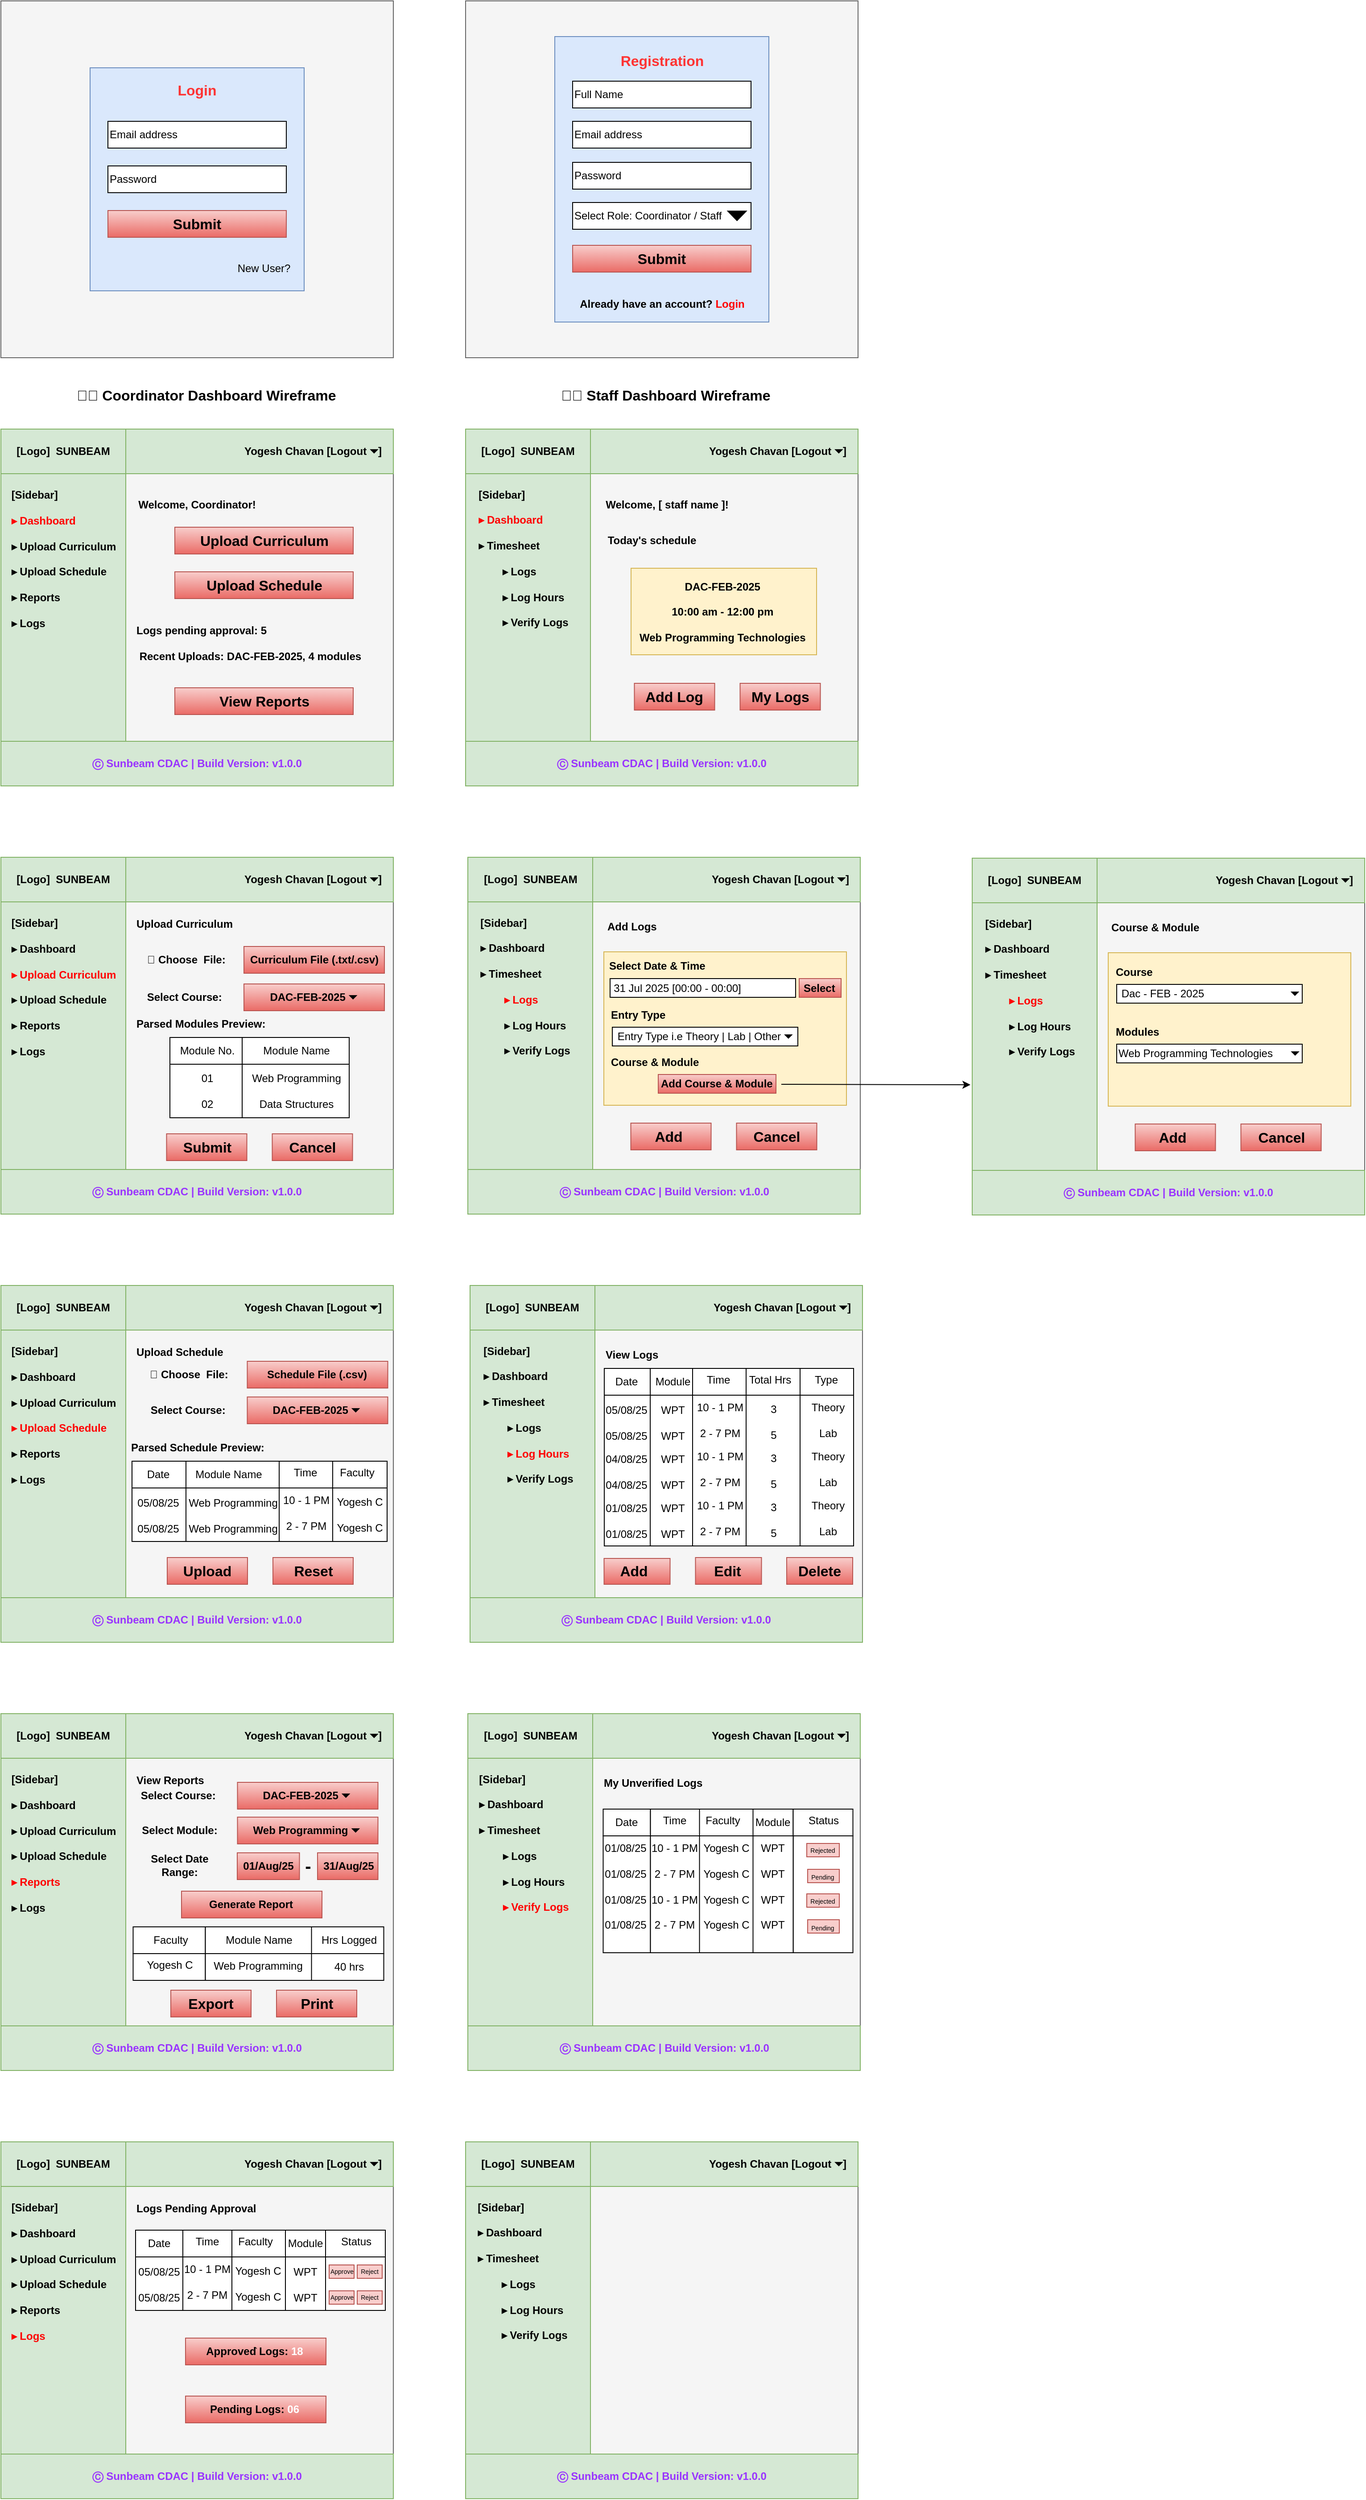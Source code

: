 <mxfile version="24.7.8">
  <diagram name="Page-1" id="p9EVEmqb1lnJPpjoovtl">
    <mxGraphModel dx="3025" dy="1553" grid="0" gridSize="10" guides="1" tooltips="1" connect="1" arrows="1" fold="1" page="0" pageScale="1" pageWidth="850" pageHeight="1100" math="0" shadow="0">
      <root>
        <mxCell id="0" />
        <mxCell id="1" parent="0" />
        <mxCell id="n_EW-dr7zsQbk4ucYYxz-138" value="" style="rounded=0;whiteSpace=wrap;html=1;fillColor=#f5f5f5;fontColor=#333333;strokeColor=#666666;" parent="1" vertex="1">
          <mxGeometry x="406" y="1560" width="440" height="400" as="geometry" />
        </mxCell>
        <mxCell id="n_EW-dr7zsQbk4ucYYxz-174" value="" style="rounded=0;whiteSpace=wrap;html=1;" parent="1" vertex="1">
          <mxGeometry x="655.5" y="1683" width="60" height="169" as="geometry" />
        </mxCell>
        <mxCell id="n_EW-dr7zsQbk4ucYYxz-102" value="" style="rounded=0;whiteSpace=wrap;html=1;fillColor=#f5f5f5;fontColor=#333333;strokeColor=#666666;" parent="1" vertex="1">
          <mxGeometry x="403.5" y="1080" width="440" height="400" as="geometry" />
        </mxCell>
        <mxCell id="n_EW-dr7zsQbk4ucYYxz-137" value="" style="rounded=0;whiteSpace=wrap;html=1;fillColor=#fff2cc;strokeColor=#d6b656;" parent="1" vertex="1">
          <mxGeometry x="556" y="1186" width="272" height="172" as="geometry" />
        </mxCell>
        <mxCell id="wzYB-9tXo28xJJyBQXd5-114" value="" style="rounded=0;whiteSpace=wrap;html=1;fillColor=#f5f5f5;fontColor=#333333;strokeColor=#666666;" parent="1" vertex="1">
          <mxGeometry x="-120" y="2520" width="440" height="400" as="geometry" />
        </mxCell>
        <mxCell id="n_EW-dr7zsQbk4ucYYxz-77" value="" style="rounded=0;whiteSpace=wrap;html=1;" parent="1" vertex="1">
          <mxGeometry x="244" y="2649" width="67" height="60" as="geometry" />
        </mxCell>
        <mxCell id="n_EW-dr7zsQbk4ucYYxz-81" value="" style="whiteSpace=wrap;html=1;fillColor=#f8cecc;strokeColor=#b85450;" parent="1" vertex="1">
          <mxGeometry x="248" y="2658" width="28" height="15" as="geometry" />
        </mxCell>
        <mxCell id="wzYB-9tXo28xJJyBQXd5-75" value="" style="rounded=0;whiteSpace=wrap;html=1;fillColor=#f5f5f5;fontColor=#333333;strokeColor=#666666;" parent="1" vertex="1">
          <mxGeometry x="-120" y="1560" width="440" height="400" as="geometry" />
        </mxCell>
        <mxCell id="n_EW-dr7zsQbk4ucYYxz-23" value="" style="rounded=0;whiteSpace=wrap;html=1;" parent="1" vertex="1">
          <mxGeometry x="252" y="1787" width="61" height="60" as="geometry" />
        </mxCell>
        <mxCell id="n_EW-dr7zsQbk4ucYYxz-24" value="" style="whiteSpace=wrap;html=1;" parent="1" vertex="1">
          <mxGeometry x="252" y="1757" width="61" height="30" as="geometry" />
        </mxCell>
        <mxCell id="wzYB-9tXo28xJJyBQXd5-9" value="" style="rounded=0;whiteSpace=wrap;html=1;fillColor=#f5f5f5;fontColor=#333333;strokeColor=#666666;" parent="1" vertex="1">
          <mxGeometry x="-120" y="120" width="440" height="400" as="geometry" />
        </mxCell>
        <mxCell id="wzYB-9tXo28xJJyBQXd5-1" value="" style="rounded=0;whiteSpace=wrap;html=1;fillColor=#dae8fc;strokeColor=#6c8ebf;" parent="1" vertex="1">
          <mxGeometry x="-20" y="195" width="240" height="250" as="geometry" />
        </mxCell>
        <mxCell id="wzYB-9tXo28xJJyBQXd5-2" value="&lt;b&gt;&lt;font style=&quot;font-size: 16px;&quot; color=&quot;#ff3333&quot;&gt;Login&lt;/font&gt;&lt;/b&gt;" style="text;html=1;align=center;verticalAlign=middle;whiteSpace=wrap;rounded=0;" parent="1" vertex="1">
          <mxGeometry x="70" y="205" width="60" height="30" as="geometry" />
        </mxCell>
        <mxCell id="wzYB-9tXo28xJJyBQXd5-3" value="" style="rounded=0;whiteSpace=wrap;html=1;" parent="1" vertex="1">
          <mxGeometry y="255" width="200" height="30" as="geometry" />
        </mxCell>
        <mxCell id="wzYB-9tXo28xJJyBQXd5-4" value="" style="rounded=0;whiteSpace=wrap;html=1;" parent="1" vertex="1">
          <mxGeometry y="305" width="200" height="30" as="geometry" />
        </mxCell>
        <mxCell id="wzYB-9tXo28xJJyBQXd5-5" value="" style="rounded=0;whiteSpace=wrap;html=1;fillColor=#f8cecc;strokeColor=#b85450;gradientColor=#ea6b66;" parent="1" vertex="1">
          <mxGeometry y="355" width="200" height="30" as="geometry" />
        </mxCell>
        <mxCell id="wzYB-9tXo28xJJyBQXd5-6" value="Email address" style="text;html=1;align=left;verticalAlign=middle;whiteSpace=wrap;rounded=0;" parent="1" vertex="1">
          <mxGeometry y="255" width="100" height="30" as="geometry" />
        </mxCell>
        <mxCell id="wzYB-9tXo28xJJyBQXd5-7" value="Password" style="text;html=1;align=left;verticalAlign=middle;whiteSpace=wrap;rounded=0;" parent="1" vertex="1">
          <mxGeometry y="305" width="100" height="30" as="geometry" />
        </mxCell>
        <mxCell id="wzYB-9tXo28xJJyBQXd5-8" value="New User?" style="text;html=1;align=center;verticalAlign=middle;whiteSpace=wrap;rounded=0;" parent="1" vertex="1">
          <mxGeometry x="140" y="405" width="70" height="30" as="geometry" />
        </mxCell>
        <mxCell id="wzYB-9tXo28xJJyBQXd5-10" value="&lt;b&gt;&lt;font style=&quot;font-size: 16px;&quot;&gt;Submit&lt;/font&gt;&lt;/b&gt;" style="text;html=1;align=center;verticalAlign=middle;whiteSpace=wrap;rounded=0;" parent="1" vertex="1">
          <mxGeometry x="70" y="355" width="60" height="30" as="geometry" />
        </mxCell>
        <mxCell id="wzYB-9tXo28xJJyBQXd5-11" value="" style="rounded=0;whiteSpace=wrap;html=1;fillColor=#f5f5f5;fontColor=#333333;strokeColor=#666666;" parent="1" vertex="1">
          <mxGeometry x="401" y="120" width="440" height="400" as="geometry" />
        </mxCell>
        <mxCell id="wzYB-9tXo28xJJyBQXd5-12" value="" style="rounded=0;whiteSpace=wrap;html=1;fillColor=#dae8fc;strokeColor=#6c8ebf;" parent="1" vertex="1">
          <mxGeometry x="501" y="160" width="240" height="320" as="geometry" />
        </mxCell>
        <mxCell id="wzYB-9tXo28xJJyBQXd5-13" value="&lt;b&gt;&lt;font style=&quot;font-size: 16px;&quot; color=&quot;#ff3333&quot;&gt;Registration&lt;/font&gt;&lt;/b&gt;" style="text;html=1;align=center;verticalAlign=middle;whiteSpace=wrap;rounded=0;" parent="1" vertex="1">
          <mxGeometry x="571.5" y="172" width="99" height="30" as="geometry" />
        </mxCell>
        <mxCell id="wzYB-9tXo28xJJyBQXd5-14" value="" style="rounded=0;whiteSpace=wrap;html=1;" parent="1" vertex="1">
          <mxGeometry x="521" y="210" width="200" height="30" as="geometry" />
        </mxCell>
        <mxCell id="wzYB-9tXo28xJJyBQXd5-15" value="" style="rounded=0;whiteSpace=wrap;html=1;" parent="1" vertex="1">
          <mxGeometry x="521" y="255" width="200" height="30" as="geometry" />
        </mxCell>
        <mxCell id="wzYB-9tXo28xJJyBQXd5-16" value="" style="rounded=0;whiteSpace=wrap;html=1;fillColor=#f8cecc;strokeColor=#b85450;gradientColor=#ea6b66;" parent="1" vertex="1">
          <mxGeometry x="521" y="394" width="200" height="30" as="geometry" />
        </mxCell>
        <mxCell id="wzYB-9tXo28xJJyBQXd5-17" value="Full Name" style="text;html=1;align=left;verticalAlign=middle;whiteSpace=wrap;rounded=0;" parent="1" vertex="1">
          <mxGeometry x="521" y="210" width="100" height="30" as="geometry" />
        </mxCell>
        <mxCell id="wzYB-9tXo28xJJyBQXd5-18" value="Email address" style="text;html=1;align=left;verticalAlign=middle;whiteSpace=wrap;rounded=0;" parent="1" vertex="1">
          <mxGeometry x="521" y="255" width="100" height="30" as="geometry" />
        </mxCell>
        <mxCell id="wzYB-9tXo28xJJyBQXd5-19" value="&lt;b style=&quot;&quot;&gt;Already have an account? &lt;font style=&quot;font-size: 12px;&quot; color=&quot;#ff0000&quot;&gt;Login&lt;/font&gt;&lt;/b&gt;" style="text;html=1;align=center;verticalAlign=middle;whiteSpace=wrap;rounded=0;" parent="1" vertex="1">
          <mxGeometry x="515.5" y="445" width="211" height="30" as="geometry" />
        </mxCell>
        <mxCell id="wzYB-9tXo28xJJyBQXd5-20" value="&lt;b&gt;&lt;font style=&quot;font-size: 16px;&quot;&gt;Submit&lt;/font&gt;&lt;/b&gt;" style="text;html=1;align=center;verticalAlign=middle;whiteSpace=wrap;rounded=0;" parent="1" vertex="1">
          <mxGeometry x="591" y="394" width="60" height="30" as="geometry" />
        </mxCell>
        <mxCell id="wzYB-9tXo28xJJyBQXd5-21" value="" style="rounded=0;whiteSpace=wrap;html=1;" parent="1" vertex="1">
          <mxGeometry x="521" y="301" width="200" height="30" as="geometry" />
        </mxCell>
        <mxCell id="wzYB-9tXo28xJJyBQXd5-22" value="" style="rounded=0;whiteSpace=wrap;html=1;" parent="1" vertex="1">
          <mxGeometry x="521" y="346" width="200" height="30" as="geometry" />
        </mxCell>
        <mxCell id="wzYB-9tXo28xJJyBQXd5-23" value="Password" style="text;html=1;align=left;verticalAlign=middle;whiteSpace=wrap;rounded=0;" parent="1" vertex="1">
          <mxGeometry x="521" y="301" width="100" height="30" as="geometry" />
        </mxCell>
        <mxCell id="wzYB-9tXo28xJJyBQXd5-24" value="Select Role: Coordinator / Staff" style="text;html=1;align=left;verticalAlign=middle;whiteSpace=wrap;rounded=0;" parent="1" vertex="1">
          <mxGeometry x="521" y="346" width="169" height="30" as="geometry" />
        </mxCell>
        <mxCell id="wzYB-9tXo28xJJyBQXd5-25" value="" style="triangle;whiteSpace=wrap;html=1;rotation=90;fillColor=#000000;" parent="1" vertex="1">
          <mxGeometry x="700" y="350.62" width="10.62" height="20.75" as="geometry" />
        </mxCell>
        <mxCell id="wzYB-9tXo28xJJyBQXd5-27" value="" style="rounded=0;whiteSpace=wrap;html=1;fillColor=#f5f5f5;fontColor=#333333;strokeColor=#666666;" parent="1" vertex="1">
          <mxGeometry x="-120" y="600" width="440" height="400" as="geometry" />
        </mxCell>
        <mxCell id="wzYB-9tXo28xJJyBQXd5-28" value="" style="rounded=0;whiteSpace=wrap;html=1;fillColor=#d5e8d4;strokeColor=#82b366;" parent="1" vertex="1">
          <mxGeometry x="-120" y="600" width="140" height="50" as="geometry" />
        </mxCell>
        <mxCell id="wzYB-9tXo28xJJyBQXd5-29" value="" style="rounded=0;whiteSpace=wrap;html=1;fillColor=#d5e8d4;strokeColor=#82b366;" parent="1" vertex="1">
          <mxGeometry x="20" y="600" width="300" height="50" as="geometry" />
        </mxCell>
        <mxCell id="wzYB-9tXo28xJJyBQXd5-30" value="" style="rounded=0;whiteSpace=wrap;html=1;fillColor=#d5e8d4;strokeColor=#82b366;" parent="1" vertex="1">
          <mxGeometry x="-120" y="950" width="440" height="50" as="geometry" />
        </mxCell>
        <mxCell id="wzYB-9tXo28xJJyBQXd5-31" value="" style="rounded=0;whiteSpace=wrap;html=1;fillColor=#d5e8d4;strokeColor=#82b366;" parent="1" vertex="1">
          <mxGeometry x="-120" y="650" width="140" height="300" as="geometry" />
        </mxCell>
        <mxCell id="wzYB-9tXo28xJJyBQXd5-32" value="&lt;b&gt;[Logo]&amp;nbsp; SUNBEAM&lt;/b&gt;" style="text;html=1;align=center;verticalAlign=middle;whiteSpace=wrap;rounded=0;" parent="1" vertex="1">
          <mxGeometry x="-105" y="610" width="110" height="30" as="geometry" />
        </mxCell>
        <mxCell id="wzYB-9tXo28xJJyBQXd5-33" value="&lt;b&gt;Yogesh Chavan [Logout ⏷]&lt;/b&gt;" style="text;html=1;align=center;verticalAlign=middle;whiteSpace=wrap;rounded=0;" parent="1" vertex="1">
          <mxGeometry x="150" y="610" width="160" height="30" as="geometry" />
        </mxCell>
        <mxCell id="wzYB-9tXo28xJJyBQXd5-34" value="&lt;div style=&quot;text-align: left;&quot;&gt;&lt;span style=&quot;background-color: initial;&quot;&gt;&lt;b&gt;[Sidebar]&lt;/b&gt;&lt;/span&gt;&lt;/div&gt;&lt;div style=&quot;text-align: left;&quot;&gt;&lt;span style=&quot;background-color: initial;&quot;&gt;&lt;b&gt;&lt;br&gt;&lt;/b&gt;&lt;/span&gt;&lt;/div&gt;&lt;div style=&quot;text-align: left;&quot;&gt;&lt;b&gt;&lt;font color=&quot;#ff0000&quot;&gt;▸ Dashboard&lt;br&gt;&lt;/font&gt;&lt;/b&gt;&lt;/div&gt;&lt;div style=&quot;text-align: left;&quot;&gt;&lt;b&gt;&lt;br&gt;&lt;/b&gt;&lt;/div&gt;&lt;div style=&quot;text-align: left;&quot;&gt;&lt;b&gt;▸ Upload Curriculum&lt;br&gt;&lt;/b&gt;&lt;/div&gt;&lt;div style=&quot;text-align: left;&quot;&gt;&lt;b&gt;&lt;br&gt;&lt;/b&gt;&lt;/div&gt;&lt;div style=&quot;text-align: left;&quot;&gt;&lt;b&gt;▸ Upload Schedule&lt;br&gt;&lt;/b&gt;&lt;/div&gt;&lt;div style=&quot;text-align: left;&quot;&gt;&lt;b&gt;&lt;br&gt;&lt;/b&gt;&lt;/div&gt;&lt;div style=&quot;text-align: left;&quot;&gt;&lt;b&gt;▸ Reports&lt;br&gt;&lt;/b&gt;&lt;/div&gt;&lt;div style=&quot;text-align: left;&quot;&gt;&lt;b&gt;&lt;br&gt;&lt;/b&gt;&lt;/div&gt;&lt;div style=&quot;text-align: left;&quot;&gt;&lt;b&gt;▸ Logs&lt;br&gt;&lt;/b&gt;&lt;/div&gt;&lt;div style=&quot;text-align: left;&quot;&gt;&lt;b&gt;&lt;br&gt;&lt;/b&gt;&lt;/div&gt;&lt;div&gt;&lt;br&gt;&lt;/div&gt;" style="text;html=1;align=center;verticalAlign=middle;whiteSpace=wrap;rounded=0;" parent="1" vertex="1">
          <mxGeometry x="-117.5" y="660" width="135" height="200" as="geometry" />
        </mxCell>
        <mxCell id="wzYB-9tXo28xJJyBQXd5-35" value="&lt;b&gt;&lt;font color=&quot;#9933ff&quot;&gt;Ⓒ Sunbeam CDAC | Build Version: v1.0.0&lt;/font&gt;&lt;/b&gt;" style="text;html=1;align=center;verticalAlign=middle;whiteSpace=wrap;rounded=0;" parent="1" vertex="1">
          <mxGeometry x="-40" y="960" width="280" height="30" as="geometry" />
        </mxCell>
        <mxCell id="wzYB-9tXo28xJJyBQXd5-36" value="&lt;b&gt;Welcome, Coordinator!&lt;/b&gt;" style="text;html=1;align=center;verticalAlign=middle;whiteSpace=wrap;rounded=0;" parent="1" vertex="1">
          <mxGeometry x="30" y="670" width="140" height="30" as="geometry" />
        </mxCell>
        <mxCell id="wzYB-9tXo28xJJyBQXd5-37" value="" style="rounded=0;whiteSpace=wrap;html=1;fillColor=#f8cecc;strokeColor=#b85450;gradientColor=#ea6b66;" parent="1" vertex="1">
          <mxGeometry x="75" y="710" width="200" height="30" as="geometry" />
        </mxCell>
        <mxCell id="wzYB-9tXo28xJJyBQXd5-38" value="&lt;span style=&quot;font-size: 16px;&quot;&gt;&lt;b&gt;Upload Curriculum&lt;/b&gt;&lt;/span&gt;" style="text;html=1;align=center;verticalAlign=middle;whiteSpace=wrap;rounded=0;" parent="1" vertex="1">
          <mxGeometry x="92.5" y="710" width="165" height="30" as="geometry" />
        </mxCell>
        <mxCell id="wzYB-9tXo28xJJyBQXd5-39" value="" style="rounded=0;whiteSpace=wrap;html=1;fillColor=#f8cecc;strokeColor=#b85450;gradientColor=#ea6b66;" parent="1" vertex="1">
          <mxGeometry x="75" y="760" width="200" height="30" as="geometry" />
        </mxCell>
        <mxCell id="wzYB-9tXo28xJJyBQXd5-40" value="&lt;span style=&quot;font-size: 16px;&quot;&gt;&lt;b&gt;Upload Schedule&lt;/b&gt;&lt;/span&gt;" style="text;html=1;align=center;verticalAlign=middle;whiteSpace=wrap;rounded=0;" parent="1" vertex="1">
          <mxGeometry x="92.5" y="760" width="165" height="30" as="geometry" />
        </mxCell>
        <mxCell id="wzYB-9tXo28xJJyBQXd5-41" value="&lt;b&gt;Logs pending approval: 5&lt;/b&gt;&lt;div&gt;&lt;b&gt;&lt;br&gt;&lt;/b&gt;&lt;div&gt;&lt;b&gt;&amp;nbsp;Recent Uploads: DAC-FEB-2025, 4 modules&lt;/b&gt;&lt;/div&gt;&lt;/div&gt;" style="text;html=1;align=left;verticalAlign=middle;resizable=0;points=[];autosize=1;strokeColor=none;fillColor=none;" parent="1" vertex="1">
          <mxGeometry x="30" y="810" width="280" height="60" as="geometry" />
        </mxCell>
        <mxCell id="wzYB-9tXo28xJJyBQXd5-42" value="" style="rounded=0;whiteSpace=wrap;html=1;fillColor=#f8cecc;strokeColor=#b85450;gradientColor=#ea6b66;" parent="1" vertex="1">
          <mxGeometry x="75" y="890" width="200" height="30" as="geometry" />
        </mxCell>
        <mxCell id="wzYB-9tXo28xJJyBQXd5-43" value="&lt;span style=&quot;font-size: 16px;&quot;&gt;&lt;b&gt;View Reports&lt;/b&gt;&lt;/span&gt;" style="text;html=1;align=center;verticalAlign=middle;whiteSpace=wrap;rounded=0;" parent="1" vertex="1">
          <mxGeometry x="92.5" y="890" width="165" height="30" as="geometry" />
        </mxCell>
        <mxCell id="wzYB-9tXo28xJJyBQXd5-44" value="" style="rounded=0;whiteSpace=wrap;html=1;fillColor=#f5f5f5;fontColor=#333333;strokeColor=#666666;" parent="1" vertex="1">
          <mxGeometry x="-120" y="1080" width="440" height="400" as="geometry" />
        </mxCell>
        <mxCell id="wzYB-9tXo28xJJyBQXd5-45" value="" style="rounded=0;whiteSpace=wrap;html=1;fillColor=#d5e8d4;strokeColor=#82b366;" parent="1" vertex="1">
          <mxGeometry x="-120" y="1080" width="140" height="50" as="geometry" />
        </mxCell>
        <mxCell id="wzYB-9tXo28xJJyBQXd5-46" value="" style="rounded=0;whiteSpace=wrap;html=1;fillColor=#d5e8d4;strokeColor=#82b366;" parent="1" vertex="1">
          <mxGeometry x="20" y="1080" width="300" height="50" as="geometry" />
        </mxCell>
        <mxCell id="wzYB-9tXo28xJJyBQXd5-47" value="" style="rounded=0;whiteSpace=wrap;html=1;fillColor=#d5e8d4;strokeColor=#82b366;" parent="1" vertex="1">
          <mxGeometry x="-120" y="1430" width="440" height="50" as="geometry" />
        </mxCell>
        <mxCell id="wzYB-9tXo28xJJyBQXd5-48" value="" style="rounded=0;whiteSpace=wrap;html=1;fillColor=#d5e8d4;strokeColor=#82b366;" parent="1" vertex="1">
          <mxGeometry x="-120" y="1130" width="140" height="300" as="geometry" />
        </mxCell>
        <mxCell id="wzYB-9tXo28xJJyBQXd5-49" value="&lt;b&gt;[Logo]&amp;nbsp; SUNBEAM&lt;/b&gt;" style="text;html=1;align=center;verticalAlign=middle;whiteSpace=wrap;rounded=0;" parent="1" vertex="1">
          <mxGeometry x="-105" y="1090" width="110" height="30" as="geometry" />
        </mxCell>
        <mxCell id="wzYB-9tXo28xJJyBQXd5-50" value="&lt;b&gt;Yogesh Chavan [Logout ⏷]&lt;/b&gt;" style="text;html=1;align=center;verticalAlign=middle;whiteSpace=wrap;rounded=0;" parent="1" vertex="1">
          <mxGeometry x="150" y="1090" width="160" height="30" as="geometry" />
        </mxCell>
        <mxCell id="wzYB-9tXo28xJJyBQXd5-51" value="&lt;div style=&quot;text-align: left;&quot;&gt;&lt;span style=&quot;background-color: initial;&quot;&gt;&lt;b&gt;[Sidebar]&lt;/b&gt;&lt;/span&gt;&lt;/div&gt;&lt;div style=&quot;text-align: left;&quot;&gt;&lt;span style=&quot;background-color: initial;&quot;&gt;&lt;b&gt;&lt;br&gt;&lt;/b&gt;&lt;/span&gt;&lt;/div&gt;&lt;div style=&quot;text-align: left;&quot;&gt;&lt;b&gt;▸ Dashboard&lt;br&gt;&lt;/b&gt;&lt;/div&gt;&lt;div style=&quot;text-align: left;&quot;&gt;&lt;b&gt;&lt;br&gt;&lt;/b&gt;&lt;/div&gt;&lt;div style=&quot;text-align: left;&quot;&gt;&lt;b&gt;&lt;font color=&quot;#ff0000&quot;&gt;▸ Upload Curriculum&lt;br&gt;&lt;/font&gt;&lt;/b&gt;&lt;/div&gt;&lt;div style=&quot;text-align: left;&quot;&gt;&lt;b&gt;&lt;br&gt;&lt;/b&gt;&lt;/div&gt;&lt;div style=&quot;text-align: left;&quot;&gt;&lt;b&gt;▸ Upload Schedule&lt;br&gt;&lt;/b&gt;&lt;/div&gt;&lt;div style=&quot;text-align: left;&quot;&gt;&lt;b&gt;&lt;br&gt;&lt;/b&gt;&lt;/div&gt;&lt;div style=&quot;text-align: left;&quot;&gt;&lt;b&gt;▸ Reports&lt;br&gt;&lt;/b&gt;&lt;/div&gt;&lt;div style=&quot;text-align: left;&quot;&gt;&lt;b&gt;&lt;br&gt;&lt;/b&gt;&lt;/div&gt;&lt;div style=&quot;text-align: left;&quot;&gt;&lt;b&gt;▸ Logs&lt;br&gt;&lt;/b&gt;&lt;/div&gt;&lt;div style=&quot;text-align: left;&quot;&gt;&lt;b&gt;&lt;br&gt;&lt;/b&gt;&lt;/div&gt;&lt;div&gt;&lt;br&gt;&lt;/div&gt;" style="text;html=1;align=center;verticalAlign=middle;whiteSpace=wrap;rounded=0;" parent="1" vertex="1">
          <mxGeometry x="-117.5" y="1140" width="135" height="200" as="geometry" />
        </mxCell>
        <mxCell id="wzYB-9tXo28xJJyBQXd5-52" value="&lt;b&gt;&lt;font color=&quot;#9933ff&quot;&gt;Ⓒ Sunbeam CDAC | Build Version: v1.0.0&lt;/font&gt;&lt;/b&gt;" style="text;html=1;align=center;verticalAlign=middle;whiteSpace=wrap;rounded=0;" parent="1" vertex="1">
          <mxGeometry x="-40" y="1440" width="280" height="30" as="geometry" />
        </mxCell>
        <mxCell id="wzYB-9tXo28xJJyBQXd5-53" value="&lt;div style=&quot;&quot;&gt;&lt;b style=&quot;background-color: initial;&quot;&gt;Upload Curriculum&lt;/b&gt;&lt;/div&gt;" style="text;html=1;align=left;verticalAlign=middle;whiteSpace=wrap;rounded=0;" parent="1" vertex="1">
          <mxGeometry x="30" y="1140" width="140" height="30" as="geometry" />
        </mxCell>
        <mxCell id="wzYB-9tXo28xJJyBQXd5-54" value="" style="rounded=0;whiteSpace=wrap;html=1;fillColor=#f8cecc;strokeColor=#b85450;gradientColor=#ea6b66;" parent="1" vertex="1">
          <mxGeometry x="152.5" y="1180" width="157.5" height="30" as="geometry" />
        </mxCell>
        <mxCell id="wzYB-9tXo28xJJyBQXd5-55" value="&lt;font style=&quot;font-size: 12px;&quot;&gt;&lt;b style=&quot;&quot;&gt;📂&amp;nbsp;&lt;/b&gt;&lt;b style=&quot;&quot;&gt;Choose&amp;nbsp; File:&lt;/b&gt;&lt;/font&gt;" style="text;html=1;align=center;verticalAlign=middle;whiteSpace=wrap;rounded=0;" parent="1" vertex="1">
          <mxGeometry x="22.5" y="1180" width="130" height="30" as="geometry" />
        </mxCell>
        <mxCell id="wzYB-9tXo28xJJyBQXd5-58" value="&lt;b&gt;Parsed Modules Preview:&lt;/b&gt;" style="text;html=1;align=left;verticalAlign=middle;resizable=0;points=[];autosize=1;strokeColor=none;fillColor=none;" parent="1" vertex="1">
          <mxGeometry x="30" y="1252" width="170" height="30" as="geometry" />
        </mxCell>
        <mxCell id="wzYB-9tXo28xJJyBQXd5-59" value="" style="rounded=0;whiteSpace=wrap;html=1;fillColor=#f8cecc;strokeColor=#b85450;gradientColor=#ea6b66;" parent="1" vertex="1">
          <mxGeometry x="65.75" y="1390" width="90" height="30" as="geometry" />
        </mxCell>
        <mxCell id="wzYB-9tXo28xJJyBQXd5-60" value="&lt;span style=&quot;font-size: 16px;&quot;&gt;&lt;b&gt;Submit&lt;/b&gt;&lt;/span&gt;" style="text;html=1;align=center;verticalAlign=middle;whiteSpace=wrap;rounded=0;" parent="1" vertex="1">
          <mxGeometry x="79.5" y="1390" width="62.5" height="30" as="geometry" />
        </mxCell>
        <mxCell id="wzYB-9tXo28xJJyBQXd5-61" value="&lt;b style=&quot;&quot;&gt;&lt;font style=&quot;font-size: 12px;&quot;&gt;Curriculum File (.txt/.csv)&lt;/font&gt;&lt;/b&gt;" style="text;html=1;align=center;verticalAlign=middle;whiteSpace=wrap;rounded=0;" parent="1" vertex="1">
          <mxGeometry x="155.5" y="1180" width="151" height="30" as="geometry" />
        </mxCell>
        <mxCell id="wzYB-9tXo28xJJyBQXd5-62" value="" style="rounded=0;whiteSpace=wrap;html=1;fillColor=#f8cecc;strokeColor=#b85450;gradientColor=#ea6b66;" parent="1" vertex="1">
          <mxGeometry x="152.5" y="1222" width="157.5" height="30" as="geometry" />
        </mxCell>
        <mxCell id="wzYB-9tXo28xJJyBQXd5-63" value="&lt;b&gt;Select Course:&amp;nbsp;&lt;/b&gt;" style="text;html=1;align=center;verticalAlign=middle;whiteSpace=wrap;rounded=0;" parent="1" vertex="1">
          <mxGeometry x="36.25" y="1222" width="102.5" height="30" as="geometry" />
        </mxCell>
        <mxCell id="wzYB-9tXo28xJJyBQXd5-64" value="&lt;b&gt;DAC-FEB-2025 ⏷&lt;/b&gt;" style="text;html=1;align=center;verticalAlign=middle;whiteSpace=wrap;rounded=0;" parent="1" vertex="1">
          <mxGeometry x="154.5" y="1228" width="151" height="18" as="geometry" />
        </mxCell>
        <mxCell id="wzYB-9tXo28xJJyBQXd5-65" value="" style="rounded=0;whiteSpace=wrap;html=1;" parent="1" vertex="1">
          <mxGeometry x="69.5" y="1312" width="81" height="60" as="geometry" />
        </mxCell>
        <mxCell id="wzYB-9tXo28xJJyBQXd5-66" value="" style="whiteSpace=wrap;html=1;" parent="1" vertex="1">
          <mxGeometry x="69.5" y="1282" width="81" height="30" as="geometry" />
        </mxCell>
        <mxCell id="wzYB-9tXo28xJJyBQXd5-67" value="" style="rounded=0;whiteSpace=wrap;html=1;" parent="1" vertex="1">
          <mxGeometry x="150.5" y="1312" width="120" height="60" as="geometry" />
        </mxCell>
        <mxCell id="wzYB-9tXo28xJJyBQXd5-68" value="" style="whiteSpace=wrap;html=1;" parent="1" vertex="1">
          <mxGeometry x="150.5" y="1282" width="120" height="30" as="geometry" />
        </mxCell>
        <mxCell id="wzYB-9tXo28xJJyBQXd5-69" value="Module No." style="text;html=1;align=center;verticalAlign=middle;resizable=0;points=[];autosize=1;strokeColor=none;fillColor=none;" parent="1" vertex="1">
          <mxGeometry x="70.5" y="1282" width="80" height="30" as="geometry" />
        </mxCell>
        <mxCell id="wzYB-9tXo28xJJyBQXd5-70" value="Module Name" style="text;html=1;align=center;verticalAlign=middle;resizable=0;points=[];autosize=1;strokeColor=none;fillColor=none;" parent="1" vertex="1">
          <mxGeometry x="160.5" y="1282" width="100" height="30" as="geometry" />
        </mxCell>
        <mxCell id="wzYB-9tXo28xJJyBQXd5-71" value="01&lt;div&gt;&lt;br&gt;&lt;div&gt;02&lt;/div&gt;&lt;/div&gt;" style="text;html=1;align=center;verticalAlign=middle;resizable=0;points=[];autosize=1;strokeColor=none;fillColor=none;" parent="1" vertex="1">
          <mxGeometry x="90.5" y="1312" width="40" height="60" as="geometry" />
        </mxCell>
        <mxCell id="wzYB-9tXo28xJJyBQXd5-72" value="Web Programming&lt;div&gt;&lt;br&gt;&lt;/div&gt;&lt;div&gt;Data Structures&lt;br&gt;&lt;/div&gt;" style="text;html=1;align=center;verticalAlign=middle;resizable=0;points=[];autosize=1;strokeColor=none;fillColor=none;" parent="1" vertex="1">
          <mxGeometry x="150.5" y="1312" width="120" height="60" as="geometry" />
        </mxCell>
        <mxCell id="wzYB-9tXo28xJJyBQXd5-73" value="" style="rounded=0;whiteSpace=wrap;html=1;fillColor=#f8cecc;strokeColor=#b85450;gradientColor=#ea6b66;" parent="1" vertex="1">
          <mxGeometry x="184.25" y="1390" width="90" height="30" as="geometry" />
        </mxCell>
        <mxCell id="wzYB-9tXo28xJJyBQXd5-74" value="&lt;span style=&quot;font-size: 16px;&quot;&gt;&lt;b&gt;Cancel&lt;/b&gt;&lt;/span&gt;" style="text;html=1;align=center;verticalAlign=middle;whiteSpace=wrap;rounded=0;" parent="1" vertex="1">
          <mxGeometry x="198" y="1390" width="62.5" height="30" as="geometry" />
        </mxCell>
        <mxCell id="wzYB-9tXo28xJJyBQXd5-76" value="" style="rounded=0;whiteSpace=wrap;html=1;fillColor=#d5e8d4;strokeColor=#82b366;" parent="1" vertex="1">
          <mxGeometry x="-120" y="1560" width="140" height="50" as="geometry" />
        </mxCell>
        <mxCell id="wzYB-9tXo28xJJyBQXd5-77" value="" style="rounded=0;whiteSpace=wrap;html=1;fillColor=#d5e8d4;strokeColor=#82b366;" parent="1" vertex="1">
          <mxGeometry x="20" y="1560" width="300" height="50" as="geometry" />
        </mxCell>
        <mxCell id="wzYB-9tXo28xJJyBQXd5-78" value="" style="rounded=0;whiteSpace=wrap;html=1;fillColor=#d5e8d4;strokeColor=#82b366;" parent="1" vertex="1">
          <mxGeometry x="-120" y="1910" width="440" height="50" as="geometry" />
        </mxCell>
        <mxCell id="wzYB-9tXo28xJJyBQXd5-79" value="" style="rounded=0;whiteSpace=wrap;html=1;fillColor=#d5e8d4;strokeColor=#82b366;" parent="1" vertex="1">
          <mxGeometry x="-120" y="1610" width="140" height="300" as="geometry" />
        </mxCell>
        <mxCell id="wzYB-9tXo28xJJyBQXd5-80" value="&lt;b&gt;[Logo]&amp;nbsp; SUNBEAM&lt;/b&gt;" style="text;html=1;align=center;verticalAlign=middle;whiteSpace=wrap;rounded=0;" parent="1" vertex="1">
          <mxGeometry x="-105" y="1570" width="110" height="30" as="geometry" />
        </mxCell>
        <mxCell id="wzYB-9tXo28xJJyBQXd5-81" value="&lt;b&gt;Yogesh Chavan [Logout ⏷]&lt;/b&gt;" style="text;html=1;align=center;verticalAlign=middle;whiteSpace=wrap;rounded=0;" parent="1" vertex="1">
          <mxGeometry x="150" y="1570" width="160" height="30" as="geometry" />
        </mxCell>
        <mxCell id="wzYB-9tXo28xJJyBQXd5-82" value="&lt;div style=&quot;text-align: left;&quot;&gt;&lt;span style=&quot;background-color: initial;&quot;&gt;&lt;b&gt;[Sidebar]&lt;/b&gt;&lt;/span&gt;&lt;/div&gt;&lt;div style=&quot;text-align: left;&quot;&gt;&lt;span style=&quot;background-color: initial;&quot;&gt;&lt;b&gt;&lt;br&gt;&lt;/b&gt;&lt;/span&gt;&lt;/div&gt;&lt;div style=&quot;text-align: left;&quot;&gt;&lt;b&gt;▸ Dashboard&lt;br&gt;&lt;/b&gt;&lt;/div&gt;&lt;div style=&quot;text-align: left;&quot;&gt;&lt;b&gt;&lt;br&gt;&lt;/b&gt;&lt;/div&gt;&lt;div style=&quot;text-align: left;&quot;&gt;&lt;b&gt;▸ Upload Curriculum&lt;br&gt;&lt;/b&gt;&lt;/div&gt;&lt;div style=&quot;text-align: left;&quot;&gt;&lt;b&gt;&lt;br&gt;&lt;/b&gt;&lt;/div&gt;&lt;div style=&quot;text-align: left;&quot;&gt;&lt;b&gt;&lt;font color=&quot;#ff0000&quot;&gt;▸ Upload Schedule&lt;/font&gt;&lt;br&gt;&lt;/b&gt;&lt;/div&gt;&lt;div style=&quot;text-align: left;&quot;&gt;&lt;b&gt;&lt;br&gt;&lt;/b&gt;&lt;/div&gt;&lt;div style=&quot;text-align: left;&quot;&gt;&lt;b&gt;▸ Reports&lt;br&gt;&lt;/b&gt;&lt;/div&gt;&lt;div style=&quot;text-align: left;&quot;&gt;&lt;b&gt;&lt;br&gt;&lt;/b&gt;&lt;/div&gt;&lt;div style=&quot;text-align: left;&quot;&gt;&lt;b&gt;▸ Logs&lt;br&gt;&lt;/b&gt;&lt;/div&gt;&lt;div style=&quot;text-align: left;&quot;&gt;&lt;b&gt;&lt;br&gt;&lt;/b&gt;&lt;/div&gt;&lt;div&gt;&lt;br&gt;&lt;/div&gt;" style="text;html=1;align=center;verticalAlign=middle;whiteSpace=wrap;rounded=0;" parent="1" vertex="1">
          <mxGeometry x="-117.5" y="1620" width="135" height="200" as="geometry" />
        </mxCell>
        <mxCell id="wzYB-9tXo28xJJyBQXd5-83" value="&lt;b&gt;&lt;font color=&quot;#9933ff&quot;&gt;Ⓒ Sunbeam CDAC | Build Version: v1.0.0&lt;/font&gt;&lt;/b&gt;" style="text;html=1;align=center;verticalAlign=middle;whiteSpace=wrap;rounded=0;" parent="1" vertex="1">
          <mxGeometry x="-40" y="1920" width="280" height="30" as="geometry" />
        </mxCell>
        <mxCell id="wzYB-9tXo28xJJyBQXd5-84" value="&lt;div style=&quot;&quot;&gt;&lt;b style=&quot;background-color: initial;&quot;&gt;Upload&amp;nbsp;&lt;/b&gt;&lt;b style=&quot;background-color: initial;&quot;&gt;Schedule&lt;/b&gt;&lt;/div&gt;" style="text;html=1;align=left;verticalAlign=middle;whiteSpace=wrap;rounded=0;" parent="1" vertex="1">
          <mxGeometry x="30" y="1620" width="140" height="30" as="geometry" />
        </mxCell>
        <mxCell id="wzYB-9tXo28xJJyBQXd5-104" value="" style="rounded=0;whiteSpace=wrap;html=1;fillColor=#f5f5f5;fontColor=#333333;strokeColor=#666666;" parent="1" vertex="1">
          <mxGeometry x="-120" y="2040" width="440" height="400" as="geometry" />
        </mxCell>
        <mxCell id="wzYB-9tXo28xJJyBQXd5-105" value="" style="rounded=0;whiteSpace=wrap;html=1;fillColor=#d5e8d4;strokeColor=#82b366;" parent="1" vertex="1">
          <mxGeometry x="-120" y="2040" width="140" height="50" as="geometry" />
        </mxCell>
        <mxCell id="wzYB-9tXo28xJJyBQXd5-106" value="" style="rounded=0;whiteSpace=wrap;html=1;fillColor=#d5e8d4;strokeColor=#82b366;" parent="1" vertex="1">
          <mxGeometry x="20" y="2040" width="300" height="50" as="geometry" />
        </mxCell>
        <mxCell id="wzYB-9tXo28xJJyBQXd5-107" value="" style="rounded=0;whiteSpace=wrap;html=1;fillColor=#d5e8d4;strokeColor=#82b366;" parent="1" vertex="1">
          <mxGeometry x="-120" y="2390" width="440" height="50" as="geometry" />
        </mxCell>
        <mxCell id="wzYB-9tXo28xJJyBQXd5-108" value="" style="rounded=0;whiteSpace=wrap;html=1;fillColor=#d5e8d4;strokeColor=#82b366;" parent="1" vertex="1">
          <mxGeometry x="-120" y="2090" width="140" height="300" as="geometry" />
        </mxCell>
        <mxCell id="wzYB-9tXo28xJJyBQXd5-109" value="&lt;b&gt;[Logo]&amp;nbsp; SUNBEAM&lt;/b&gt;" style="text;html=1;align=center;verticalAlign=middle;whiteSpace=wrap;rounded=0;" parent="1" vertex="1">
          <mxGeometry x="-105" y="2050" width="110" height="30" as="geometry" />
        </mxCell>
        <mxCell id="wzYB-9tXo28xJJyBQXd5-110" value="&lt;b&gt;Yogesh Chavan [Logout ⏷]&lt;/b&gt;" style="text;html=1;align=center;verticalAlign=middle;whiteSpace=wrap;rounded=0;" parent="1" vertex="1">
          <mxGeometry x="150" y="2050" width="160" height="30" as="geometry" />
        </mxCell>
        <mxCell id="wzYB-9tXo28xJJyBQXd5-111" value="&lt;div style=&quot;text-align: left;&quot;&gt;&lt;span style=&quot;background-color: initial;&quot;&gt;&lt;b&gt;[Sidebar]&lt;/b&gt;&lt;/span&gt;&lt;/div&gt;&lt;div style=&quot;text-align: left;&quot;&gt;&lt;span style=&quot;background-color: initial;&quot;&gt;&lt;b&gt;&lt;br&gt;&lt;/b&gt;&lt;/span&gt;&lt;/div&gt;&lt;div style=&quot;text-align: left;&quot;&gt;&lt;b&gt;▸ Dashboard&lt;br&gt;&lt;/b&gt;&lt;/div&gt;&lt;div style=&quot;text-align: left;&quot;&gt;&lt;b&gt;&lt;br&gt;&lt;/b&gt;&lt;/div&gt;&lt;div style=&quot;text-align: left;&quot;&gt;&lt;b&gt;▸ Upload Curriculum&lt;br&gt;&lt;/b&gt;&lt;/div&gt;&lt;div style=&quot;text-align: left;&quot;&gt;&lt;b&gt;&lt;br&gt;&lt;/b&gt;&lt;/div&gt;&lt;div style=&quot;text-align: left;&quot;&gt;&lt;b&gt;▸ Upload Schedule&lt;br&gt;&lt;/b&gt;&lt;/div&gt;&lt;div style=&quot;text-align: left;&quot;&gt;&lt;b&gt;&lt;br&gt;&lt;/b&gt;&lt;/div&gt;&lt;div style=&quot;text-align: left;&quot;&gt;&lt;b&gt;&lt;font color=&quot;#ff0000&quot;&gt;▸ Reports&lt;/font&gt;&lt;br&gt;&lt;/b&gt;&lt;/div&gt;&lt;div style=&quot;text-align: left;&quot;&gt;&lt;b&gt;&lt;br&gt;&lt;/b&gt;&lt;/div&gt;&lt;div style=&quot;text-align: left;&quot;&gt;&lt;b&gt;▸ Logs&lt;br&gt;&lt;/b&gt;&lt;/div&gt;&lt;div style=&quot;text-align: left;&quot;&gt;&lt;b&gt;&lt;br&gt;&lt;/b&gt;&lt;/div&gt;&lt;div&gt;&lt;br&gt;&lt;/div&gt;" style="text;html=1;align=center;verticalAlign=middle;whiteSpace=wrap;rounded=0;" parent="1" vertex="1">
          <mxGeometry x="-117.5" y="2100" width="135" height="200" as="geometry" />
        </mxCell>
        <mxCell id="wzYB-9tXo28xJJyBQXd5-112" value="&lt;b&gt;&lt;font color=&quot;#9933ff&quot;&gt;Ⓒ Sunbeam CDAC | Build Version: v1.0.0&lt;/font&gt;&lt;/b&gt;" style="text;html=1;align=center;verticalAlign=middle;whiteSpace=wrap;rounded=0;" parent="1" vertex="1">
          <mxGeometry x="-40" y="2400" width="280" height="30" as="geometry" />
        </mxCell>
        <mxCell id="wzYB-9tXo28xJJyBQXd5-113" value="&lt;div style=&quot;&quot;&gt;&lt;b&gt;View&amp;nbsp;&lt;/b&gt;&lt;b style=&quot;background-color: initial;&quot;&gt;Reports&lt;/b&gt;&lt;/div&gt;" style="text;html=1;align=left;verticalAlign=middle;whiteSpace=wrap;rounded=0;" parent="1" vertex="1">
          <mxGeometry x="30" y="2100" width="140" height="30" as="geometry" />
        </mxCell>
        <mxCell id="wzYB-9tXo28xJJyBQXd5-115" value="" style="rounded=0;whiteSpace=wrap;html=1;fillColor=#d5e8d4;strokeColor=#82b366;" parent="1" vertex="1">
          <mxGeometry x="-120" y="2520" width="140" height="50" as="geometry" />
        </mxCell>
        <mxCell id="wzYB-9tXo28xJJyBQXd5-116" value="" style="rounded=0;whiteSpace=wrap;html=1;fillColor=#d5e8d4;strokeColor=#82b366;" parent="1" vertex="1">
          <mxGeometry x="20" y="2520" width="300" height="50" as="geometry" />
        </mxCell>
        <mxCell id="wzYB-9tXo28xJJyBQXd5-117" value="" style="rounded=0;whiteSpace=wrap;html=1;fillColor=#d5e8d4;strokeColor=#82b366;" parent="1" vertex="1">
          <mxGeometry x="-120" y="2870" width="440" height="50" as="geometry" />
        </mxCell>
        <mxCell id="wzYB-9tXo28xJJyBQXd5-118" value="" style="rounded=0;whiteSpace=wrap;html=1;fillColor=#d5e8d4;strokeColor=#82b366;" parent="1" vertex="1">
          <mxGeometry x="-120" y="2570" width="140" height="300" as="geometry" />
        </mxCell>
        <mxCell id="wzYB-9tXo28xJJyBQXd5-119" value="&lt;b&gt;[Logo]&amp;nbsp; SUNBEAM&lt;/b&gt;" style="text;html=1;align=center;verticalAlign=middle;whiteSpace=wrap;rounded=0;" parent="1" vertex="1">
          <mxGeometry x="-105" y="2530" width="110" height="30" as="geometry" />
        </mxCell>
        <mxCell id="wzYB-9tXo28xJJyBQXd5-120" value="&lt;b&gt;Yogesh Chavan [Logout ⏷]&lt;/b&gt;" style="text;html=1;align=center;verticalAlign=middle;whiteSpace=wrap;rounded=0;" parent="1" vertex="1">
          <mxGeometry x="150" y="2530" width="160" height="30" as="geometry" />
        </mxCell>
        <mxCell id="wzYB-9tXo28xJJyBQXd5-121" value="&lt;div style=&quot;text-align: left;&quot;&gt;&lt;span style=&quot;background-color: initial;&quot;&gt;&lt;b&gt;[Sidebar]&lt;/b&gt;&lt;/span&gt;&lt;/div&gt;&lt;div style=&quot;text-align: left;&quot;&gt;&lt;span style=&quot;background-color: initial;&quot;&gt;&lt;b&gt;&lt;br&gt;&lt;/b&gt;&lt;/span&gt;&lt;/div&gt;&lt;div style=&quot;text-align: left;&quot;&gt;&lt;b&gt;▸ Dashboard&lt;br&gt;&lt;/b&gt;&lt;/div&gt;&lt;div style=&quot;text-align: left;&quot;&gt;&lt;b&gt;&lt;br&gt;&lt;/b&gt;&lt;/div&gt;&lt;div style=&quot;text-align: left;&quot;&gt;&lt;b&gt;▸ Upload Curriculum&lt;br&gt;&lt;/b&gt;&lt;/div&gt;&lt;div style=&quot;text-align: left;&quot;&gt;&lt;b&gt;&lt;br&gt;&lt;/b&gt;&lt;/div&gt;&lt;div style=&quot;text-align: left;&quot;&gt;&lt;b&gt;▸ Upload Schedule&lt;br&gt;&lt;/b&gt;&lt;/div&gt;&lt;div style=&quot;text-align: left;&quot;&gt;&lt;b&gt;&lt;br&gt;&lt;/b&gt;&lt;/div&gt;&lt;div style=&quot;text-align: left;&quot;&gt;&lt;b&gt;▸ Reports&lt;br&gt;&lt;/b&gt;&lt;/div&gt;&lt;div style=&quot;text-align: left;&quot;&gt;&lt;b&gt;&lt;br&gt;&lt;/b&gt;&lt;/div&gt;&lt;div style=&quot;text-align: left;&quot;&gt;&lt;b&gt;&lt;font color=&quot;#ff0000&quot;&gt;▸ Logs&lt;/font&gt;&lt;br&gt;&lt;/b&gt;&lt;/div&gt;&lt;div style=&quot;text-align: left;&quot;&gt;&lt;b&gt;&lt;br&gt;&lt;/b&gt;&lt;/div&gt;&lt;div&gt;&lt;br&gt;&lt;/div&gt;" style="text;html=1;align=center;verticalAlign=middle;whiteSpace=wrap;rounded=0;" parent="1" vertex="1">
          <mxGeometry x="-117.5" y="2580" width="135" height="200" as="geometry" />
        </mxCell>
        <mxCell id="wzYB-9tXo28xJJyBQXd5-122" value="&lt;b&gt;&lt;font color=&quot;#9933ff&quot;&gt;Ⓒ Sunbeam CDAC | Build Version: v1.0.0&lt;/font&gt;&lt;/b&gt;" style="text;html=1;align=center;verticalAlign=middle;whiteSpace=wrap;rounded=0;" parent="1" vertex="1">
          <mxGeometry x="-40" y="2880" width="280" height="30" as="geometry" />
        </mxCell>
        <mxCell id="wzYB-9tXo28xJJyBQXd5-123" value="&lt;div style=&quot;&quot;&gt;&lt;b&gt;Logs Pending Approval&lt;/b&gt;&lt;br&gt;&lt;/div&gt;" style="text;html=1;align=left;verticalAlign=middle;whiteSpace=wrap;rounded=0;" parent="1" vertex="1">
          <mxGeometry x="30" y="2580" width="140" height="30" as="geometry" />
        </mxCell>
        <mxCell id="wzYB-9tXo28xJJyBQXd5-124" value="" style="rounded=0;whiteSpace=wrap;html=1;fillColor=#f5f5f5;fontColor=#333333;strokeColor=#666666;" parent="1" vertex="1">
          <mxGeometry x="401" y="600" width="440" height="400" as="geometry" />
        </mxCell>
        <mxCell id="wzYB-9tXo28xJJyBQXd5-125" value="" style="rounded=0;whiteSpace=wrap;html=1;fillColor=#d5e8d4;strokeColor=#82b366;" parent="1" vertex="1">
          <mxGeometry x="401" y="600" width="140" height="50" as="geometry" />
        </mxCell>
        <mxCell id="wzYB-9tXo28xJJyBQXd5-126" value="" style="rounded=0;whiteSpace=wrap;html=1;fillColor=#d5e8d4;strokeColor=#82b366;" parent="1" vertex="1">
          <mxGeometry x="541" y="600" width="300" height="50" as="geometry" />
        </mxCell>
        <mxCell id="wzYB-9tXo28xJJyBQXd5-127" value="" style="rounded=0;whiteSpace=wrap;html=1;fillColor=#d5e8d4;strokeColor=#82b366;" parent="1" vertex="1">
          <mxGeometry x="401" y="950" width="440" height="50" as="geometry" />
        </mxCell>
        <mxCell id="wzYB-9tXo28xJJyBQXd5-128" value="" style="rounded=0;whiteSpace=wrap;html=1;fillColor=#d5e8d4;strokeColor=#82b366;" parent="1" vertex="1">
          <mxGeometry x="401" y="650" width="140" height="300" as="geometry" />
        </mxCell>
        <mxCell id="wzYB-9tXo28xJJyBQXd5-129" value="&lt;b&gt;[Logo]&amp;nbsp; SUNBEAM&lt;/b&gt;" style="text;html=1;align=center;verticalAlign=middle;whiteSpace=wrap;rounded=0;" parent="1" vertex="1">
          <mxGeometry x="416" y="610" width="110" height="30" as="geometry" />
        </mxCell>
        <mxCell id="wzYB-9tXo28xJJyBQXd5-130" value="&lt;b&gt;Yogesh Chavan [Logout ⏷]&lt;/b&gt;" style="text;html=1;align=center;verticalAlign=middle;whiteSpace=wrap;rounded=0;" parent="1" vertex="1">
          <mxGeometry x="671" y="610" width="160" height="30" as="geometry" />
        </mxCell>
        <mxCell id="wzYB-9tXo28xJJyBQXd5-131" value="&lt;div style=&quot;text-align: left;&quot;&gt;&lt;span style=&quot;background-color: initial;&quot;&gt;&lt;b&gt;[Sidebar]&lt;/b&gt;&lt;/span&gt;&lt;/div&gt;&lt;div style=&quot;text-align: left;&quot;&gt;&lt;span style=&quot;background-color: initial;&quot;&gt;&lt;b&gt;&lt;br&gt;&lt;/b&gt;&lt;/span&gt;&lt;/div&gt;&lt;div style=&quot;text-align: left;&quot;&gt;&lt;b&gt;&lt;font color=&quot;#ff0000&quot;&gt;▸ Dashboard&lt;br&gt;&lt;/font&gt;&lt;/b&gt;&lt;/div&gt;&lt;div style=&quot;text-align: left;&quot;&gt;&lt;b&gt;&lt;br&gt;&lt;/b&gt;&lt;/div&gt;&lt;div style=&quot;text-align: left;&quot;&gt;&lt;b&gt;▸&amp;nbsp;&lt;/b&gt;&lt;span style=&quot;background-color: initial; text-align: center;&quot;&gt;&lt;b&gt;Timesheet&lt;/b&gt;&lt;/span&gt;&lt;b&gt;&lt;br&gt;&lt;/b&gt;&lt;/div&gt;&lt;div style=&quot;text-align: left;&quot;&gt;&lt;b&gt;&lt;br&gt;&lt;/b&gt;&lt;/div&gt;&lt;div style=&quot;text-align: left;&quot;&gt;&lt;b&gt;&lt;span style=&quot;white-space: pre;&quot;&gt;&#x9;&lt;/span&gt;▸&amp;nbsp;&lt;/b&gt;&lt;span style=&quot;background-color: initial; text-align: center;&quot;&gt;&lt;b&gt;Logs&lt;/b&gt;&lt;/span&gt;&lt;b&gt;&lt;br&gt;&lt;/b&gt;&lt;/div&gt;&lt;div style=&quot;text-align: left;&quot;&gt;&lt;b&gt;&lt;br&gt;&lt;/b&gt;&lt;/div&gt;&lt;div style=&quot;text-align: left;&quot;&gt;&lt;b&gt;&lt;span style=&quot;white-space: pre;&quot;&gt;&#x9;&lt;/span&gt;▸&amp;nbsp;&lt;/b&gt;&lt;span style=&quot;background-color: initial; text-align: center;&quot;&gt;&lt;b&gt;Log Hours&lt;/b&gt;&lt;/span&gt;&lt;b&gt;&lt;br&gt;&lt;/b&gt;&lt;/div&gt;&lt;div style=&quot;text-align: left;&quot;&gt;&lt;b&gt;&lt;br&gt;&lt;/b&gt;&lt;/div&gt;&lt;div style=&quot;text-align: left;&quot;&gt;&lt;b&gt;&lt;span style=&quot;white-space: pre;&quot;&gt;&#x9;&lt;/span&gt;▸&amp;nbsp;&lt;/b&gt;&lt;span style=&quot;background-color: initial; text-align: center;&quot;&gt;&lt;b&gt;Verify Logs&lt;/b&gt;&lt;/span&gt;&lt;b&gt;&lt;br&gt;&lt;/b&gt;&lt;/div&gt;&lt;div style=&quot;text-align: left;&quot;&gt;&lt;b style=&quot;background-color: initial; text-align: center;&quot;&gt;&lt;span style=&quot;white-space: pre;&quot;&gt;&#x9;&lt;/span&gt;&lt;/b&gt;&lt;br&gt;&lt;/div&gt;&lt;div style=&quot;text-align: center;&quot;&gt;&lt;b style=&quot;background-color: initial;&quot;&gt;&lt;span style=&quot;white-space: pre;&quot;&gt;&#x9;&lt;/span&gt;&lt;/b&gt;&lt;/div&gt;&lt;div style=&quot;text-align: left;&quot;&gt;&lt;b&gt;&lt;br&gt;&lt;/b&gt;&lt;/div&gt;&lt;div&gt;&lt;br&gt;&lt;/div&gt;" style="text;html=1;align=center;verticalAlign=middle;whiteSpace=wrap;rounded=0;" parent="1" vertex="1">
          <mxGeometry x="406" y="660" width="119.5" height="228" as="geometry" />
        </mxCell>
        <mxCell id="wzYB-9tXo28xJJyBQXd5-132" value="&lt;b&gt;&lt;font color=&quot;#9933ff&quot;&gt;Ⓒ Sunbeam CDAC | Build Version: v1.0.0&lt;/font&gt;&lt;/b&gt;" style="text;html=1;align=center;verticalAlign=middle;whiteSpace=wrap;rounded=0;" parent="1" vertex="1">
          <mxGeometry x="481" y="960" width="280" height="30" as="geometry" />
        </mxCell>
        <mxCell id="wzYB-9tXo28xJJyBQXd5-141" value="&lt;font style=&quot;font-size: 16px;&quot;&gt;👩‍🏫 &lt;strong data-end=&quot;374&quot; data-start=&quot;339&quot;&gt;Coordinator Dashboard Wireframe&lt;/strong&gt;&lt;/font&gt;" style="text;html=1;align=center;verticalAlign=middle;resizable=0;points=[];autosize=1;strokeColor=none;fillColor=none;" parent="1" vertex="1">
          <mxGeometry x="-43.5" y="546" width="307" height="31" as="geometry" />
        </mxCell>
        <mxCell id="wzYB-9tXo28xJJyBQXd5-142" value="&lt;font style=&quot;font-size: 16px;&quot;&gt;👩‍🏫 &lt;strong data-end=&quot;374&quot; data-start=&quot;339&quot;&gt;Staff Dashboard Wireframe&lt;/strong&gt;&lt;/font&gt;" style="text;html=1;align=center;verticalAlign=middle;resizable=0;points=[];autosize=1;strokeColor=none;fillColor=none;" parent="1" vertex="1">
          <mxGeometry x="499.5" y="546" width="251" height="31" as="geometry" />
        </mxCell>
        <mxCell id="n_EW-dr7zsQbk4ucYYxz-1" value="" style="rounded=0;whiteSpace=wrap;html=1;fillColor=#f8cecc;strokeColor=#b85450;gradientColor=#ea6b66;" parent="1" vertex="1">
          <mxGeometry x="156.25" y="1645" width="157.5" height="30" as="geometry" />
        </mxCell>
        <mxCell id="n_EW-dr7zsQbk4ucYYxz-2" value="&lt;font style=&quot;font-size: 12px;&quot;&gt;&lt;b style=&quot;&quot;&gt;📂&amp;nbsp;&lt;/b&gt;&lt;b style=&quot;&quot;&gt;Choose&amp;nbsp; File:&lt;/b&gt;&lt;/font&gt;" style="text;html=1;align=center;verticalAlign=middle;whiteSpace=wrap;rounded=0;" parent="1" vertex="1">
          <mxGeometry x="26.25" y="1645" width="130" height="30" as="geometry" />
        </mxCell>
        <mxCell id="n_EW-dr7zsQbk4ucYYxz-3" value="&lt;font style=&quot;&quot;&gt;&lt;b&gt;Schedule File&amp;nbsp;(.csv)&lt;/b&gt;&lt;/font&gt;" style="text;html=1;align=center;verticalAlign=middle;whiteSpace=wrap;rounded=0;" parent="1" vertex="1">
          <mxGeometry x="159.25" y="1645" width="151" height="30" as="geometry" />
        </mxCell>
        <mxCell id="n_EW-dr7zsQbk4ucYYxz-4" value="" style="rounded=0;whiteSpace=wrap;html=1;fillColor=#f8cecc;strokeColor=#b85450;gradientColor=#ea6b66;" parent="1" vertex="1">
          <mxGeometry x="156.25" y="1685" width="157.5" height="30" as="geometry" />
        </mxCell>
        <mxCell id="n_EW-dr7zsQbk4ucYYxz-5" value="&lt;b&gt;Select Course:&amp;nbsp;&lt;/b&gt;" style="text;html=1;align=center;verticalAlign=middle;whiteSpace=wrap;rounded=0;" parent="1" vertex="1">
          <mxGeometry x="40" y="1685" width="102.5" height="30" as="geometry" />
        </mxCell>
        <mxCell id="n_EW-dr7zsQbk4ucYYxz-6" value="&lt;b&gt;DAC-FEB-2025 ⏷&lt;/b&gt;" style="text;html=1;align=center;verticalAlign=middle;whiteSpace=wrap;rounded=0;" parent="1" vertex="1">
          <mxGeometry x="158.25" y="1691" width="151" height="18" as="geometry" />
        </mxCell>
        <mxCell id="n_EW-dr7zsQbk4ucYYxz-7" value="&lt;b&gt;Parsed Schedule&amp;nbsp;Preview:&lt;/b&gt;" style="text;html=1;align=left;verticalAlign=middle;resizable=0;points=[];autosize=1;strokeColor=none;fillColor=none;" parent="1" vertex="1">
          <mxGeometry x="23.5" y="1729" width="167" height="26" as="geometry" />
        </mxCell>
        <mxCell id="n_EW-dr7zsQbk4ucYYxz-8" value="" style="rounded=0;whiteSpace=wrap;html=1;" parent="1" vertex="1">
          <mxGeometry x="27" y="1787" width="60.5" height="60" as="geometry" />
        </mxCell>
        <mxCell id="n_EW-dr7zsQbk4ucYYxz-9" value="" style="whiteSpace=wrap;html=1;" parent="1" vertex="1">
          <mxGeometry x="27" y="1757" width="60.5" height="30" as="geometry" />
        </mxCell>
        <mxCell id="n_EW-dr7zsQbk4ucYYxz-10" value="" style="rounded=0;whiteSpace=wrap;html=1;" parent="1" vertex="1">
          <mxGeometry x="87.5" y="1787" width="104.5" height="60" as="geometry" />
        </mxCell>
        <mxCell id="n_EW-dr7zsQbk4ucYYxz-11" value="" style="whiteSpace=wrap;html=1;" parent="1" vertex="1">
          <mxGeometry x="87.5" y="1757" width="104.5" height="30" as="geometry" />
        </mxCell>
        <mxCell id="n_EW-dr7zsQbk4ucYYxz-12" value="Date" style="text;html=1;align=center;verticalAlign=middle;resizable=0;points=[];autosize=1;strokeColor=none;fillColor=none;" parent="1" vertex="1">
          <mxGeometry x="34.5" y="1759" width="43" height="26" as="geometry" />
        </mxCell>
        <mxCell id="n_EW-dr7zsQbk4ucYYxz-13" value="Module Name" style="text;html=1;align=center;verticalAlign=middle;resizable=0;points=[];autosize=1;strokeColor=none;fillColor=none;" parent="1" vertex="1">
          <mxGeometry x="84.5" y="1757" width="100" height="30" as="geometry" />
        </mxCell>
        <mxCell id="n_EW-dr7zsQbk4ucYYxz-14" value="05/08/25&lt;div&gt;&lt;br&gt;&lt;div&gt;05/08/25&lt;/div&gt;&lt;/div&gt;" style="text;html=1;align=center;verticalAlign=middle;resizable=0;points=[];autosize=1;strokeColor=none;fillColor=none;" parent="1" vertex="1">
          <mxGeometry x="23.5" y="1790" width="65" height="55" as="geometry" />
        </mxCell>
        <mxCell id="n_EW-dr7zsQbk4ucYYxz-15" value="Web Programming&lt;div&gt;&lt;br&gt;&lt;/div&gt;&lt;div&gt;Web Programming&lt;/div&gt;" style="text;html=1;align=center;verticalAlign=middle;resizable=0;points=[];autosize=1;strokeColor=none;fillColor=none;" parent="1" vertex="1">
          <mxGeometry x="80.5" y="1790" width="118" height="55" as="geometry" />
        </mxCell>
        <mxCell id="n_EW-dr7zsQbk4ucYYxz-17" value="" style="rounded=0;whiteSpace=wrap;html=1;" parent="1" vertex="1">
          <mxGeometry x="192" y="1787" width="60" height="60" as="geometry" />
        </mxCell>
        <mxCell id="n_EW-dr7zsQbk4ucYYxz-18" value="" style="whiteSpace=wrap;html=1;" parent="1" vertex="1">
          <mxGeometry x="192" y="1757" width="60" height="30" as="geometry" />
        </mxCell>
        <mxCell id="n_EW-dr7zsQbk4ucYYxz-19" value="Time" style="text;html=1;align=center;verticalAlign=middle;resizable=0;points=[];autosize=1;strokeColor=none;fillColor=none;" parent="1" vertex="1">
          <mxGeometry x="198.5" y="1757" width="44" height="26" as="geometry" />
        </mxCell>
        <mxCell id="n_EW-dr7zsQbk4ucYYxz-20" value="10 - 1 PM&lt;div&gt;&lt;br&gt;&lt;/div&gt;&lt;div&gt;2 - 7 PM&lt;/div&gt;" style="text;html=1;align=center;verticalAlign=middle;resizable=0;points=[];autosize=1;strokeColor=none;fillColor=none;" parent="1" vertex="1">
          <mxGeometry x="187" y="1787" width="70" height="55" as="geometry" />
        </mxCell>
        <mxCell id="n_EW-dr7zsQbk4ucYYxz-21" value="Faculty" style="text;html=1;align=center;verticalAlign=middle;resizable=0;points=[];autosize=1;strokeColor=none;fillColor=none;" parent="1" vertex="1">
          <mxGeometry x="250" y="1757" width="57" height="26" as="geometry" />
        </mxCell>
        <mxCell id="n_EW-dr7zsQbk4ucYYxz-22" value="Yogesh C&lt;div&gt;&lt;br&gt;&lt;/div&gt;&lt;div&gt;Yogesh C&lt;br&gt;&lt;/div&gt;" style="text;html=1;align=center;verticalAlign=middle;resizable=0;points=[];autosize=1;strokeColor=none;fillColor=none;" parent="1" vertex="1">
          <mxGeometry x="246.5" y="1789.5" width="70" height="55" as="geometry" />
        </mxCell>
        <mxCell id="n_EW-dr7zsQbk4ucYYxz-25" value="" style="rounded=0;whiteSpace=wrap;html=1;fillColor=#f8cecc;strokeColor=#b85450;gradientColor=#ea6b66;" parent="1" vertex="1">
          <mxGeometry x="66.5" y="1865" width="90" height="30" as="geometry" />
        </mxCell>
        <mxCell id="n_EW-dr7zsQbk4ucYYxz-26" value="&lt;span style=&quot;font-size: 16px;&quot;&gt;&lt;b&gt;Upload&lt;/b&gt;&lt;/span&gt;" style="text;html=1;align=center;verticalAlign=middle;whiteSpace=wrap;rounded=0;" parent="1" vertex="1">
          <mxGeometry x="80.25" y="1865" width="62.5" height="30" as="geometry" />
        </mxCell>
        <mxCell id="n_EW-dr7zsQbk4ucYYxz-27" value="" style="rounded=0;whiteSpace=wrap;html=1;fillColor=#f8cecc;strokeColor=#b85450;gradientColor=#ea6b66;" parent="1" vertex="1">
          <mxGeometry x="185" y="1865" width="90" height="30" as="geometry" />
        </mxCell>
        <mxCell id="n_EW-dr7zsQbk4ucYYxz-28" value="&lt;span style=&quot;font-size: 16px;&quot;&gt;&lt;b&gt;Reset&lt;/b&gt;&lt;/span&gt;" style="text;html=1;align=center;verticalAlign=middle;whiteSpace=wrap;rounded=0;" parent="1" vertex="1">
          <mxGeometry x="198.75" y="1865" width="62.5" height="30" as="geometry" />
        </mxCell>
        <mxCell id="n_EW-dr7zsQbk4ucYYxz-29" value="" style="rounded=0;whiteSpace=wrap;html=1;fillColor=#f8cecc;strokeColor=#b85450;gradientColor=#ea6b66;" parent="1" vertex="1">
          <mxGeometry x="145.25" y="2117" width="157.5" height="30" as="geometry" />
        </mxCell>
        <mxCell id="n_EW-dr7zsQbk4ucYYxz-30" value="&lt;b&gt;Select Course:&amp;nbsp;&lt;/b&gt;" style="text;html=1;align=center;verticalAlign=middle;whiteSpace=wrap;rounded=0;" parent="1" vertex="1">
          <mxGeometry x="29" y="2117" width="102.5" height="30" as="geometry" />
        </mxCell>
        <mxCell id="n_EW-dr7zsQbk4ucYYxz-31" value="&lt;b&gt;DAC-FEB-2025 ⏷&lt;/b&gt;" style="text;html=1;align=center;verticalAlign=middle;whiteSpace=wrap;rounded=0;" parent="1" vertex="1">
          <mxGeometry x="147.25" y="2123" width="151" height="18" as="geometry" />
        </mxCell>
        <mxCell id="n_EW-dr7zsQbk4ucYYxz-32" value="" style="rounded=0;whiteSpace=wrap;html=1;fillColor=#f8cecc;strokeColor=#b85450;gradientColor=#ea6b66;" parent="1" vertex="1">
          <mxGeometry x="145" y="2196" width="69.75" height="30" as="geometry" />
        </mxCell>
        <mxCell id="n_EW-dr7zsQbk4ucYYxz-33" value="&lt;b&gt;Select Date Range:&lt;/b&gt;" style="text;html=1;align=center;verticalAlign=middle;whiteSpace=wrap;rounded=0;" parent="1" vertex="1">
          <mxGeometry x="29" y="2195" width="102.5" height="30" as="geometry" />
        </mxCell>
        <mxCell id="n_EW-dr7zsQbk4ucYYxz-34" value="&lt;b&gt;01/Aug/25&lt;/b&gt;" style="text;html=1;align=center;verticalAlign=middle;whiteSpace=wrap;rounded=0;" parent="1" vertex="1">
          <mxGeometry x="147" y="2202" width="65.75" height="18" as="geometry" />
        </mxCell>
        <mxCell id="n_EW-dr7zsQbk4ucYYxz-35" value="" style="rounded=0;whiteSpace=wrap;html=1;fillColor=#f8cecc;strokeColor=#b85450;gradientColor=#ea6b66;" parent="1" vertex="1">
          <mxGeometry x="145.25" y="2156" width="157.5" height="30" as="geometry" />
        </mxCell>
        <mxCell id="n_EW-dr7zsQbk4ucYYxz-36" value="&lt;b&gt;Select Module:&lt;/b&gt;" style="text;html=1;align=center;verticalAlign=middle;whiteSpace=wrap;rounded=0;" parent="1" vertex="1">
          <mxGeometry x="29" y="2156" width="102.5" height="30" as="geometry" />
        </mxCell>
        <mxCell id="n_EW-dr7zsQbk4ucYYxz-37" value="&lt;b&gt;Web Programming&amp;nbsp;⏷&lt;/b&gt;" style="text;html=1;align=center;verticalAlign=middle;whiteSpace=wrap;rounded=0;" parent="1" vertex="1">
          <mxGeometry x="147.25" y="2162" width="151" height="18" as="geometry" />
        </mxCell>
        <mxCell id="n_EW-dr7zsQbk4ucYYxz-40" value="" style="rounded=0;whiteSpace=wrap;html=1;fillColor=#f8cecc;strokeColor=#b85450;gradientColor=#ea6b66;" parent="1" vertex="1">
          <mxGeometry x="235" y="2196" width="67.75" height="30" as="geometry" />
        </mxCell>
        <mxCell id="n_EW-dr7zsQbk4ucYYxz-41" value="&lt;b&gt;31/Aug/25&lt;/b&gt;" style="text;html=1;align=center;verticalAlign=middle;whiteSpace=wrap;rounded=0;" parent="1" vertex="1">
          <mxGeometry x="237" y="2202" width="65.75" height="18" as="geometry" />
        </mxCell>
        <mxCell id="n_EW-dr7zsQbk4ucYYxz-42" value="&lt;b&gt;&lt;font style=&quot;font-size: 20px;&quot;&gt;-&lt;/font&gt;&lt;/b&gt;" style="text;html=1;align=center;verticalAlign=middle;resizable=0;points=[];autosize=1;strokeColor=none;fillColor=none;" parent="1" vertex="1">
          <mxGeometry x="211" y="2192" width="25" height="36" as="geometry" />
        </mxCell>
        <mxCell id="n_EW-dr7zsQbk4ucYYxz-43" value="" style="rounded=0;whiteSpace=wrap;html=1;fillColor=#f8cecc;strokeColor=#b85450;gradientColor=#ea6b66;" parent="1" vertex="1">
          <mxGeometry x="82.5" y="2239" width="157.5" height="30" as="geometry" />
        </mxCell>
        <mxCell id="n_EW-dr7zsQbk4ucYYxz-44" value="&lt;b&gt;Generate Report&lt;/b&gt;" style="text;html=1;align=center;verticalAlign=middle;whiteSpace=wrap;rounded=0;" parent="1" vertex="1">
          <mxGeometry x="84.5" y="2245" width="151" height="18" as="geometry" />
        </mxCell>
        <mxCell id="n_EW-dr7zsQbk4ucYYxz-45" value="" style="rounded=0;whiteSpace=wrap;html=1;" parent="1" vertex="1">
          <mxGeometry x="28.25" y="2309" width="81" height="30" as="geometry" />
        </mxCell>
        <mxCell id="n_EW-dr7zsQbk4ucYYxz-46" value="" style="whiteSpace=wrap;html=1;" parent="1" vertex="1">
          <mxGeometry x="28.25" y="2279" width="81" height="30" as="geometry" />
        </mxCell>
        <mxCell id="n_EW-dr7zsQbk4ucYYxz-47" value="" style="rounded=0;whiteSpace=wrap;html=1;" parent="1" vertex="1">
          <mxGeometry x="109.25" y="2309" width="120" height="30" as="geometry" />
        </mxCell>
        <mxCell id="n_EW-dr7zsQbk4ucYYxz-48" value="" style="whiteSpace=wrap;html=1;" parent="1" vertex="1">
          <mxGeometry x="109.25" y="2279" width="120" height="30" as="geometry" />
        </mxCell>
        <mxCell id="n_EW-dr7zsQbk4ucYYxz-49" value="Faculty" style="text;html=1;align=center;verticalAlign=middle;resizable=0;points=[];autosize=1;strokeColor=none;fillColor=none;" parent="1" vertex="1">
          <mxGeometry x="41.25" y="2281" width="57" height="26" as="geometry" />
        </mxCell>
        <mxCell id="n_EW-dr7zsQbk4ucYYxz-50" value="Module Name" style="text;html=1;align=center;verticalAlign=middle;resizable=0;points=[];autosize=1;strokeColor=none;fillColor=none;" parent="1" vertex="1">
          <mxGeometry x="119.25" y="2279" width="100" height="30" as="geometry" />
        </mxCell>
        <mxCell id="n_EW-dr7zsQbk4ucYYxz-51" value="Yogesh C" style="text;html=1;align=center;verticalAlign=middle;resizable=0;points=[];autosize=1;strokeColor=none;fillColor=none;" parent="1" vertex="1">
          <mxGeometry x="33.75" y="2309" width="70" height="26" as="geometry" />
        </mxCell>
        <mxCell id="n_EW-dr7zsQbk4ucYYxz-52" value="Web Programming&lt;div&gt;&lt;br&gt;&lt;/div&gt;" style="text;html=1;align=center;verticalAlign=middle;resizable=0;points=[];autosize=1;strokeColor=none;fillColor=none;" parent="1" vertex="1">
          <mxGeometry x="109.25" y="2309" width="118" height="41" as="geometry" />
        </mxCell>
        <mxCell id="n_EW-dr7zsQbk4ucYYxz-53" value="" style="rounded=0;whiteSpace=wrap;html=1;" parent="1" vertex="1">
          <mxGeometry x="228.25" y="2309" width="81" height="30" as="geometry" />
        </mxCell>
        <mxCell id="n_EW-dr7zsQbk4ucYYxz-54" value="" style="whiteSpace=wrap;html=1;" parent="1" vertex="1">
          <mxGeometry x="228.25" y="2279" width="81" height="30" as="geometry" />
        </mxCell>
        <mxCell id="n_EW-dr7zsQbk4ucYYxz-55" value="Hrs Logged" style="text;html=1;align=center;verticalAlign=middle;resizable=0;points=[];autosize=1;strokeColor=none;fillColor=none;" parent="1" vertex="1">
          <mxGeometry x="230.25" y="2281" width="80" height="26" as="geometry" />
        </mxCell>
        <mxCell id="n_EW-dr7zsQbk4ucYYxz-56" value="40 hrs" style="text;html=1;align=center;verticalAlign=middle;resizable=0;points=[];autosize=1;strokeColor=none;fillColor=none;" parent="1" vertex="1">
          <mxGeometry x="244.75" y="2311" width="51" height="26" as="geometry" />
        </mxCell>
        <mxCell id="n_EW-dr7zsQbk4ucYYxz-57" value="" style="rounded=0;whiteSpace=wrap;html=1;fillColor=#f8cecc;strokeColor=#b85450;gradientColor=#ea6b66;" parent="1" vertex="1">
          <mxGeometry x="70.5" y="2350" width="90" height="30" as="geometry" />
        </mxCell>
        <mxCell id="n_EW-dr7zsQbk4ucYYxz-58" value="&lt;span style=&quot;font-size: 16px;&quot;&gt;&lt;b&gt;Export&lt;/b&gt;&lt;/span&gt;" style="text;html=1;align=center;verticalAlign=middle;whiteSpace=wrap;rounded=0;" parent="1" vertex="1">
          <mxGeometry x="84.25" y="2350" width="62.5" height="30" as="geometry" />
        </mxCell>
        <mxCell id="n_EW-dr7zsQbk4ucYYxz-59" value="" style="rounded=0;whiteSpace=wrap;html=1;fillColor=#f8cecc;strokeColor=#b85450;gradientColor=#ea6b66;" parent="1" vertex="1">
          <mxGeometry x="189" y="2350" width="90" height="30" as="geometry" />
        </mxCell>
        <mxCell id="n_EW-dr7zsQbk4ucYYxz-60" value="&lt;span style=&quot;font-size: 16px;&quot;&gt;&lt;b&gt;Print&lt;/b&gt;&lt;/span&gt;" style="text;html=1;align=center;verticalAlign=middle;whiteSpace=wrap;rounded=0;" parent="1" vertex="1">
          <mxGeometry x="202.75" y="2350" width="62.5" height="30" as="geometry" />
        </mxCell>
        <mxCell id="n_EW-dr7zsQbk4ucYYxz-61" value="" style="rounded=0;whiteSpace=wrap;html=1;" parent="1" vertex="1">
          <mxGeometry x="138.5" y="2649" width="61" height="60" as="geometry" />
        </mxCell>
        <mxCell id="n_EW-dr7zsQbk4ucYYxz-62" value="" style="whiteSpace=wrap;html=1;" parent="1" vertex="1">
          <mxGeometry x="138.5" y="2619" width="61" height="30" as="geometry" />
        </mxCell>
        <mxCell id="n_EW-dr7zsQbk4ucYYxz-63" value="" style="rounded=0;whiteSpace=wrap;html=1;" parent="1" vertex="1">
          <mxGeometry x="31" y="2649" width="53" height="60" as="geometry" />
        </mxCell>
        <mxCell id="n_EW-dr7zsQbk4ucYYxz-64" value="" style="whiteSpace=wrap;html=1;" parent="1" vertex="1">
          <mxGeometry x="31" y="2619" width="53" height="30" as="geometry" />
        </mxCell>
        <mxCell id="n_EW-dr7zsQbk4ucYYxz-65" value="" style="rounded=0;whiteSpace=wrap;html=1;" parent="1" vertex="1">
          <mxGeometry x="199" y="2649" width="45" height="60" as="geometry" />
        </mxCell>
        <mxCell id="n_EW-dr7zsQbk4ucYYxz-66" value="" style="whiteSpace=wrap;html=1;" parent="1" vertex="1">
          <mxGeometry x="199" y="2619" width="45" height="30" as="geometry" />
        </mxCell>
        <mxCell id="n_EW-dr7zsQbk4ucYYxz-67" value="Date" style="text;html=1;align=center;verticalAlign=middle;resizable=0;points=[];autosize=1;strokeColor=none;fillColor=none;" parent="1" vertex="1">
          <mxGeometry x="35" y="2621" width="43" height="26" as="geometry" />
        </mxCell>
        <mxCell id="n_EW-dr7zsQbk4ucYYxz-68" value="Module" style="text;html=1;align=center;verticalAlign=middle;resizable=0;points=[];autosize=1;strokeColor=none;fillColor=none;" parent="1" vertex="1">
          <mxGeometry x="192" y="2621" width="57" height="26" as="geometry" />
        </mxCell>
        <mxCell id="n_EW-dr7zsQbk4ucYYxz-69" value="05/08/25&lt;div&gt;&lt;br&gt;&lt;div&gt;05/08/25&lt;/div&gt;&lt;/div&gt;" style="text;html=1;align=center;verticalAlign=middle;resizable=0;points=[];autosize=1;strokeColor=none;fillColor=none;" parent="1" vertex="1">
          <mxGeometry x="24" y="2652" width="65" height="55" as="geometry" />
        </mxCell>
        <mxCell id="n_EW-dr7zsQbk4ucYYxz-70" value="WPT&lt;div&gt;&lt;br&gt;&lt;/div&gt;&lt;div&gt;WPT&lt;/div&gt;" style="text;html=1;align=center;verticalAlign=middle;resizable=0;points=[];autosize=1;strokeColor=none;fillColor=none;" parent="1" vertex="1">
          <mxGeometry x="198.5" y="2652" width="45" height="55" as="geometry" />
        </mxCell>
        <mxCell id="n_EW-dr7zsQbk4ucYYxz-71" value="" style="rounded=0;whiteSpace=wrap;html=1;" parent="1" vertex="1">
          <mxGeometry x="84" y="2649" width="55" height="60" as="geometry" />
        </mxCell>
        <mxCell id="n_EW-dr7zsQbk4ucYYxz-72" value="" style="whiteSpace=wrap;html=1;" parent="1" vertex="1">
          <mxGeometry x="84" y="2619" width="55" height="30" as="geometry" />
        </mxCell>
        <mxCell id="n_EW-dr7zsQbk4ucYYxz-73" value="Time" style="text;html=1;align=center;verticalAlign=middle;resizable=0;points=[];autosize=1;strokeColor=none;fillColor=none;" parent="1" vertex="1">
          <mxGeometry x="88.5" y="2619" width="44" height="26" as="geometry" />
        </mxCell>
        <mxCell id="n_EW-dr7zsQbk4ucYYxz-74" value="10 - 1 PM&lt;div&gt;&lt;br&gt;&lt;/div&gt;&lt;div&gt;2 - 7 PM&lt;/div&gt;" style="text;html=1;align=center;verticalAlign=middle;resizable=0;points=[];autosize=1;strokeColor=none;fillColor=none;" parent="1" vertex="1">
          <mxGeometry x="76" y="2649" width="70" height="55" as="geometry" />
        </mxCell>
        <mxCell id="n_EW-dr7zsQbk4ucYYxz-75" value="Faculty" style="text;html=1;align=center;verticalAlign=middle;resizable=0;points=[];autosize=1;strokeColor=none;fillColor=none;" parent="1" vertex="1">
          <mxGeometry x="136.5" y="2619" width="57" height="26" as="geometry" />
        </mxCell>
        <mxCell id="n_EW-dr7zsQbk4ucYYxz-76" value="Yogesh C&lt;div&gt;&lt;br&gt;&lt;/div&gt;&lt;div&gt;Yogesh C&lt;br&gt;&lt;/div&gt;" style="text;html=1;align=center;verticalAlign=middle;resizable=0;points=[];autosize=1;strokeColor=none;fillColor=none;" parent="1" vertex="1">
          <mxGeometry x="133" y="2651.5" width="70" height="55" as="geometry" />
        </mxCell>
        <mxCell id="n_EW-dr7zsQbk4ucYYxz-78" value="" style="whiteSpace=wrap;html=1;" parent="1" vertex="1">
          <mxGeometry x="244" y="2619" width="67" height="30" as="geometry" />
        </mxCell>
        <mxCell id="n_EW-dr7zsQbk4ucYYxz-79" value="Status" style="text;html=1;align=center;verticalAlign=middle;resizable=0;points=[];autosize=1;strokeColor=none;fillColor=none;" parent="1" vertex="1">
          <mxGeometry x="251.5" y="2619" width="52" height="26" as="geometry" />
        </mxCell>
        <mxCell id="n_EW-dr7zsQbk4ucYYxz-82" value="&lt;span style=&quot;font-size: 7px;&quot;&gt;Approve&lt;/span&gt;" style="text;html=1;align=center;verticalAlign=middle;whiteSpace=wrap;rounded=0;" parent="1" vertex="1">
          <mxGeometry x="246.5" y="2658" width="31" height="11" as="geometry" />
        </mxCell>
        <mxCell id="n_EW-dr7zsQbk4ucYYxz-83" value="" style="whiteSpace=wrap;html=1;fillColor=#f8cecc;strokeColor=#b85450;" parent="1" vertex="1">
          <mxGeometry x="279.5" y="2658" width="28" height="15" as="geometry" />
        </mxCell>
        <mxCell id="n_EW-dr7zsQbk4ucYYxz-84" value="&lt;span style=&quot;font-size: 7px;&quot;&gt;Reject&lt;/span&gt;" style="text;html=1;align=center;verticalAlign=middle;whiteSpace=wrap;rounded=0;" parent="1" vertex="1">
          <mxGeometry x="278" y="2658" width="31" height="11" as="geometry" />
        </mxCell>
        <mxCell id="n_EW-dr7zsQbk4ucYYxz-85" value="" style="whiteSpace=wrap;html=1;fillColor=#f8cecc;strokeColor=#b85450;" parent="1" vertex="1">
          <mxGeometry x="248" y="2687" width="28" height="15" as="geometry" />
        </mxCell>
        <mxCell id="n_EW-dr7zsQbk4ucYYxz-86" value="&lt;span style=&quot;font-size: 7px;&quot;&gt;Approve&lt;/span&gt;" style="text;html=1;align=center;verticalAlign=middle;whiteSpace=wrap;rounded=0;" parent="1" vertex="1">
          <mxGeometry x="246.5" y="2687" width="31" height="11" as="geometry" />
        </mxCell>
        <mxCell id="n_EW-dr7zsQbk4ucYYxz-87" value="" style="whiteSpace=wrap;html=1;fillColor=#f8cecc;strokeColor=#b85450;" parent="1" vertex="1">
          <mxGeometry x="279.5" y="2687" width="28" height="15" as="geometry" />
        </mxCell>
        <mxCell id="n_EW-dr7zsQbk4ucYYxz-88" value="&lt;span style=&quot;font-size: 7px;&quot;&gt;Reject&lt;/span&gt;" style="text;html=1;align=center;verticalAlign=middle;whiteSpace=wrap;rounded=0;" parent="1" vertex="1">
          <mxGeometry x="278" y="2687" width="31" height="11" as="geometry" />
        </mxCell>
        <mxCell id="n_EW-dr7zsQbk4ucYYxz-90" value="`" style="rounded=0;whiteSpace=wrap;html=1;fillColor=#f8cecc;strokeColor=#b85450;gradientColor=#ea6b66;" parent="1" vertex="1">
          <mxGeometry x="87" y="2740" width="157.5" height="30" as="geometry" />
        </mxCell>
        <mxCell id="n_EW-dr7zsQbk4ucYYxz-91" value="&lt;b&gt;Approved Logs: &lt;font color=&quot;#ffffff&quot;&gt;18&lt;/font&gt;&lt;/b&gt;" style="text;html=1;align=center;verticalAlign=middle;whiteSpace=wrap;rounded=0;" parent="1" vertex="1">
          <mxGeometry x="89" y="2746" width="151" height="18" as="geometry" />
        </mxCell>
        <mxCell id="n_EW-dr7zsQbk4ucYYxz-92" value="" style="rounded=0;whiteSpace=wrap;html=1;fillColor=#f8cecc;strokeColor=#b85450;gradientColor=#ea6b66;" parent="1" vertex="1">
          <mxGeometry x="87" y="2805" width="157.5" height="30" as="geometry" />
        </mxCell>
        <mxCell id="n_EW-dr7zsQbk4ucYYxz-93" value="&lt;b&gt;Pending&amp;nbsp;Logs: &lt;font color=&quot;#ffffff&quot;&gt;06&lt;/font&gt;&lt;/b&gt;" style="text;html=1;align=center;verticalAlign=middle;whiteSpace=wrap;rounded=0;" parent="1" vertex="1">
          <mxGeometry x="89" y="2811" width="151" height="18" as="geometry" />
        </mxCell>
        <mxCell id="n_EW-dr7zsQbk4ucYYxz-94" value="&lt;b&gt;Welcome, [ staff name ]!&lt;/b&gt;" style="text;html=1;align=center;verticalAlign=middle;whiteSpace=wrap;rounded=0;" parent="1" vertex="1">
          <mxGeometry x="557" y="670" width="140" height="30" as="geometry" />
        </mxCell>
        <mxCell id="n_EW-dr7zsQbk4ucYYxz-95" value="&lt;b&gt;Today&#39;s schedule&lt;/b&gt;" style="text;html=1;align=center;verticalAlign=middle;whiteSpace=wrap;rounded=0;" parent="1" vertex="1">
          <mxGeometry x="557" y="710" width="106" height="30" as="geometry" />
        </mxCell>
        <mxCell id="n_EW-dr7zsQbk4ucYYxz-96" value="" style="rounded=0;whiteSpace=wrap;html=1;fillColor=#fff2cc;strokeColor=#d6b656;" parent="1" vertex="1">
          <mxGeometry x="586.5" y="756" width="208" height="97" as="geometry" />
        </mxCell>
        <mxCell id="n_EW-dr7zsQbk4ucYYxz-97" value="&lt;div style=&quot;text-align: center;&quot;&gt;&lt;b style=&quot;background-color: initial;&quot;&gt;DAC-FEB-2025&lt;/b&gt;&lt;/div&gt;&lt;div&gt;&lt;div style=&quot;text-align: center;&quot;&gt;&lt;b&gt;&lt;br&gt;&lt;/b&gt;&lt;/div&gt;&lt;div style=&quot;text-align: center;&quot;&gt;&lt;b&gt;10:00 am - 12:00 pm&lt;/b&gt;&lt;br&gt;&lt;/div&gt;&lt;div style=&quot;text-align: center;&quot;&gt;&lt;b&gt;&lt;br&gt;&lt;/b&gt;&lt;/div&gt;&lt;div style=&quot;text-align: center;&quot;&gt;&lt;b&gt;Web Programming Technologies&lt;/b&gt;&lt;br&gt;&lt;/div&gt;&lt;/div&gt;" style="text;html=1;align=left;verticalAlign=middle;whiteSpace=wrap;rounded=0;" parent="1" vertex="1">
          <mxGeometry x="593.5" y="759.5" width="202" height="91" as="geometry" />
        </mxCell>
        <mxCell id="n_EW-dr7zsQbk4ucYYxz-98" value="" style="rounded=0;whiteSpace=wrap;html=1;fillColor=#f8cecc;strokeColor=#b85450;gradientColor=#ea6b66;" parent="1" vertex="1">
          <mxGeometry x="590.25" y="885" width="90" height="30" as="geometry" />
        </mxCell>
        <mxCell id="n_EW-dr7zsQbk4ucYYxz-99" value="&lt;span style=&quot;font-size: 16px;&quot;&gt;&lt;b&gt;Add Log&lt;/b&gt;&lt;/span&gt;" style="text;html=1;align=center;verticalAlign=middle;whiteSpace=wrap;rounded=0;" parent="1" vertex="1">
          <mxGeometry x="598.5" y="885" width="72" height="30" as="geometry" />
        </mxCell>
        <mxCell id="n_EW-dr7zsQbk4ucYYxz-100" value="" style="rounded=0;whiteSpace=wrap;html=1;fillColor=#f8cecc;strokeColor=#b85450;gradientColor=#ea6b66;" parent="1" vertex="1">
          <mxGeometry x="708.75" y="885" width="90" height="30" as="geometry" />
        </mxCell>
        <mxCell id="n_EW-dr7zsQbk4ucYYxz-101" value="&lt;span style=&quot;font-size: 16px;&quot;&gt;&lt;b&gt;My Logs&lt;/b&gt;&lt;/span&gt;" style="text;html=1;align=center;verticalAlign=middle;whiteSpace=wrap;rounded=0;" parent="1" vertex="1">
          <mxGeometry x="719" y="885" width="69.5" height="30" as="geometry" />
        </mxCell>
        <mxCell id="n_EW-dr7zsQbk4ucYYxz-103" value="" style="rounded=0;whiteSpace=wrap;html=1;fillColor=#d5e8d4;strokeColor=#82b366;" parent="1" vertex="1">
          <mxGeometry x="403.5" y="1080" width="140" height="50" as="geometry" />
        </mxCell>
        <mxCell id="n_EW-dr7zsQbk4ucYYxz-104" value="" style="rounded=0;whiteSpace=wrap;html=1;fillColor=#d5e8d4;strokeColor=#82b366;" parent="1" vertex="1">
          <mxGeometry x="543.5" y="1080" width="300" height="50" as="geometry" />
        </mxCell>
        <mxCell id="n_EW-dr7zsQbk4ucYYxz-105" value="" style="rounded=0;whiteSpace=wrap;html=1;fillColor=#d5e8d4;strokeColor=#82b366;" parent="1" vertex="1">
          <mxGeometry x="403.5" y="1430" width="440" height="50" as="geometry" />
        </mxCell>
        <mxCell id="n_EW-dr7zsQbk4ucYYxz-106" value="" style="rounded=0;whiteSpace=wrap;html=1;fillColor=#d5e8d4;strokeColor=#82b366;" parent="1" vertex="1">
          <mxGeometry x="403.5" y="1130" width="140" height="300" as="geometry" />
        </mxCell>
        <mxCell id="n_EW-dr7zsQbk4ucYYxz-107" value="&lt;b&gt;[Logo]&amp;nbsp; SUNBEAM&lt;/b&gt;" style="text;html=1;align=center;verticalAlign=middle;whiteSpace=wrap;rounded=0;" parent="1" vertex="1">
          <mxGeometry x="418.5" y="1090" width="110" height="30" as="geometry" />
        </mxCell>
        <mxCell id="n_EW-dr7zsQbk4ucYYxz-108" value="&lt;b&gt;Yogesh Chavan [Logout ⏷]&lt;/b&gt;" style="text;html=1;align=center;verticalAlign=middle;whiteSpace=wrap;rounded=0;" parent="1" vertex="1">
          <mxGeometry x="673.5" y="1090" width="160" height="30" as="geometry" />
        </mxCell>
        <mxCell id="n_EW-dr7zsQbk4ucYYxz-109" value="&lt;div style=&quot;text-align: left;&quot;&gt;&lt;span style=&quot;background-color: initial;&quot;&gt;&lt;b&gt;[Sidebar]&lt;/b&gt;&lt;/span&gt;&lt;/div&gt;&lt;div style=&quot;text-align: left;&quot;&gt;&lt;span style=&quot;background-color: initial;&quot;&gt;&lt;b&gt;&lt;br&gt;&lt;/b&gt;&lt;/span&gt;&lt;/div&gt;&lt;div style=&quot;text-align: left;&quot;&gt;&lt;b&gt;▸ Dashboard&lt;br&gt;&lt;/b&gt;&lt;/div&gt;&lt;div style=&quot;text-align: left;&quot;&gt;&lt;b&gt;&lt;br&gt;&lt;/b&gt;&lt;/div&gt;&lt;div style=&quot;text-align: left;&quot;&gt;&lt;b&gt;▸&amp;nbsp;&lt;/b&gt;&lt;span style=&quot;background-color: initial; text-align: center;&quot;&gt;&lt;b&gt;Timesheet&lt;/b&gt;&lt;/span&gt;&lt;b&gt;&lt;br&gt;&lt;/b&gt;&lt;/div&gt;&lt;div style=&quot;text-align: left;&quot;&gt;&lt;b&gt;&lt;br&gt;&lt;/b&gt;&lt;/div&gt;&lt;div style=&quot;text-align: left;&quot;&gt;&lt;b&gt;&lt;span style=&quot;white-space: pre;&quot;&gt;&#x9;&lt;/span&gt;&lt;font color=&quot;#ff0000&quot;&gt;▸&amp;nbsp;&lt;/font&gt;&lt;/b&gt;&lt;span style=&quot;background-color: initial; text-align: center;&quot;&gt;&lt;b&gt;&lt;font color=&quot;#ff0000&quot;&gt;Logs&lt;/font&gt;&lt;/b&gt;&lt;/span&gt;&lt;b&gt;&lt;br&gt;&lt;/b&gt;&lt;/div&gt;&lt;div style=&quot;text-align: left;&quot;&gt;&lt;b&gt;&lt;br&gt;&lt;/b&gt;&lt;/div&gt;&lt;div style=&quot;text-align: left;&quot;&gt;&lt;b&gt;&lt;span style=&quot;white-space: pre;&quot;&gt;&#x9;&lt;/span&gt;▸&amp;nbsp;&lt;/b&gt;&lt;span style=&quot;background-color: initial; text-align: center;&quot;&gt;&lt;b&gt;Log Hours&lt;/b&gt;&lt;/span&gt;&lt;b&gt;&lt;br&gt;&lt;/b&gt;&lt;/div&gt;&lt;div style=&quot;text-align: left;&quot;&gt;&lt;b&gt;&lt;br&gt;&lt;/b&gt;&lt;/div&gt;&lt;div style=&quot;text-align: left;&quot;&gt;&lt;b&gt;&lt;span style=&quot;white-space: pre;&quot;&gt;&#x9;&lt;/span&gt;▸&amp;nbsp;&lt;/b&gt;&lt;span style=&quot;background-color: initial; text-align: center;&quot;&gt;&lt;b&gt;Verify Logs&lt;/b&gt;&lt;/span&gt;&lt;b&gt;&lt;br&gt;&lt;/b&gt;&lt;/div&gt;&lt;div style=&quot;text-align: left;&quot;&gt;&lt;b style=&quot;background-color: initial; text-align: center;&quot;&gt;&lt;span style=&quot;white-space: pre;&quot;&gt;&#x9;&lt;/span&gt;&lt;/b&gt;&lt;br&gt;&lt;/div&gt;&lt;div style=&quot;text-align: center;&quot;&gt;&lt;b style=&quot;background-color: initial;&quot;&gt;&lt;span style=&quot;white-space: pre;&quot;&gt;&#x9;&lt;/span&gt;&lt;/b&gt;&lt;/div&gt;&lt;div style=&quot;text-align: left;&quot;&gt;&lt;b&gt;&lt;br&gt;&lt;/b&gt;&lt;/div&gt;&lt;div&gt;&lt;br&gt;&lt;/div&gt;" style="text;html=1;align=center;verticalAlign=middle;whiteSpace=wrap;rounded=0;" parent="1" vertex="1">
          <mxGeometry x="409" y="1140" width="118" height="228" as="geometry" />
        </mxCell>
        <mxCell id="n_EW-dr7zsQbk4ucYYxz-110" value="&lt;b&gt;&lt;font color=&quot;#9933ff&quot;&gt;Ⓒ Sunbeam CDAC | Build Version: v1.0.0&lt;/font&gt;&lt;/b&gt;" style="text;html=1;align=center;verticalAlign=middle;whiteSpace=wrap;rounded=0;" parent="1" vertex="1">
          <mxGeometry x="483.5" y="1440" width="280" height="30" as="geometry" />
        </mxCell>
        <mxCell id="n_EW-dr7zsQbk4ucYYxz-111" value="&lt;b&gt;Add Logs&lt;/b&gt;" style="text;html=1;align=left;verticalAlign=middle;whiteSpace=wrap;rounded=0;" parent="1" vertex="1">
          <mxGeometry x="557.5" y="1143" width="140" height="30" as="geometry" />
        </mxCell>
        <mxCell id="n_EW-dr7zsQbk4ucYYxz-115" value="" style="rounded=0;whiteSpace=wrap;html=1;fillColor=#f8cecc;strokeColor=#b85450;gradientColor=#ea6b66;" parent="1" vertex="1">
          <mxGeometry x="586.25" y="1378" width="90" height="30" as="geometry" />
        </mxCell>
        <mxCell id="n_EW-dr7zsQbk4ucYYxz-116" value="&lt;span style=&quot;font-size: 16px;&quot;&gt;&lt;b&gt;Add&amp;nbsp;&lt;/b&gt;&lt;/span&gt;" style="text;html=1;align=center;verticalAlign=middle;whiteSpace=wrap;rounded=0;" parent="1" vertex="1">
          <mxGeometry x="594.5" y="1378" width="72" height="30" as="geometry" />
        </mxCell>
        <mxCell id="n_EW-dr7zsQbk4ucYYxz-117" value="" style="rounded=0;whiteSpace=wrap;html=1;fillColor=#f8cecc;strokeColor=#b85450;gradientColor=#ea6b66;" parent="1" vertex="1">
          <mxGeometry x="704.75" y="1378" width="90" height="30" as="geometry" />
        </mxCell>
        <mxCell id="n_EW-dr7zsQbk4ucYYxz-118" value="&lt;span style=&quot;font-size: 16px;&quot;&gt;&lt;b&gt;Cancel&lt;/b&gt;&lt;/span&gt;" style="text;html=1;align=center;verticalAlign=middle;whiteSpace=wrap;rounded=0;" parent="1" vertex="1">
          <mxGeometry x="715" y="1378" width="69.5" height="30" as="geometry" />
        </mxCell>
        <mxCell id="n_EW-dr7zsQbk4ucYYxz-119" value="" style="rounded=0;whiteSpace=wrap;html=1;" parent="1" vertex="1">
          <mxGeometry x="563" y="1216" width="208" height="21" as="geometry" />
        </mxCell>
        <mxCell id="n_EW-dr7zsQbk4ucYYxz-120" value="&lt;b&gt;Select Date &amp;amp; Time&lt;/b&gt;" style="text;html=1;align=left;verticalAlign=middle;whiteSpace=wrap;rounded=0;" parent="1" vertex="1">
          <mxGeometry x="559.5" y="1187" width="140" height="30" as="geometry" />
        </mxCell>
        <mxCell id="n_EW-dr7zsQbk4ucYYxz-121" value="&lt;font style=&quot;font-size: 12px;&quot;&gt;31 Jul 2025 [00:00 - 00:00]&lt;/font&gt;" style="text;html=1;align=center;verticalAlign=middle;resizable=0;points=[];autosize=1;strokeColor=none;fillColor=none;" parent="1" vertex="1">
          <mxGeometry x="557" y="1213.5" width="161" height="26" as="geometry" />
        </mxCell>
        <mxCell id="n_EW-dr7zsQbk4ucYYxz-122" value="" style="rounded=0;whiteSpace=wrap;html=1;fillColor=#f8cecc;strokeColor=#b85450;gradientColor=#ea6b66;" parent="1" vertex="1">
          <mxGeometry x="775" y="1216" width="47" height="21" as="geometry" />
        </mxCell>
        <mxCell id="n_EW-dr7zsQbk4ucYYxz-124" value="&lt;b&gt;Select&lt;/b&gt;" style="text;html=1;align=left;verticalAlign=middle;whiteSpace=wrap;rounded=0;" parent="1" vertex="1">
          <mxGeometry x="777.5" y="1211.5" width="43" height="30" as="geometry" />
        </mxCell>
        <mxCell id="n_EW-dr7zsQbk4ucYYxz-125" value="" style="rounded=0;whiteSpace=wrap;html=1;" parent="1" vertex="1">
          <mxGeometry x="565.5" y="1270.5" width="208" height="21" as="geometry" />
        </mxCell>
        <mxCell id="n_EW-dr7zsQbk4ucYYxz-126" value="&lt;b&gt;Entry Type&lt;/b&gt;" style="text;html=1;align=left;verticalAlign=middle;whiteSpace=wrap;rounded=0;" parent="1" vertex="1">
          <mxGeometry x="562" y="1241.5" width="140" height="30" as="geometry" />
        </mxCell>
        <mxCell id="n_EW-dr7zsQbk4ucYYxz-127" value="&lt;font style=&quot;font-size: 12px;&quot;&gt;&amp;nbsp;Entry Type i.e Theory | Lab | Other&amp;nbsp;&lt;/font&gt;&lt;b style=&quot;text-align: center; text-wrap: wrap;&quot;&gt;⏷&lt;/b&gt;" style="text;html=1;align=left;verticalAlign=middle;resizable=0;points=[];autosize=1;strokeColor=none;fillColor=none;" parent="1" vertex="1">
          <mxGeometry x="565.5" y="1268" width="220" height="26" as="geometry" />
        </mxCell>
        <mxCell id="n_EW-dr7zsQbk4ucYYxz-133" value="" style="rounded=0;whiteSpace=wrap;html=1;fillColor=#f8cecc;gradientColor=#ea6b66;strokeColor=#b85450;" parent="1" vertex="1">
          <mxGeometry x="617" y="1323.5" width="132" height="21" as="geometry" />
        </mxCell>
        <mxCell id="n_EW-dr7zsQbk4ucYYxz-134" value="&lt;b&gt;Course &amp;amp; Module&lt;/b&gt;" style="text;html=1;align=left;verticalAlign=middle;whiteSpace=wrap;rounded=0;" parent="1" vertex="1">
          <mxGeometry x="562.25" y="1294.5" width="140" height="30" as="geometry" />
        </mxCell>
        <mxCell id="n_EW-dr7zsQbk4ucYYxz-136" value="&lt;b&gt;Add Course &amp;amp; Module&lt;/b&gt;" style="text;html=1;align=left;verticalAlign=middle;whiteSpace=wrap;rounded=0;" parent="1" vertex="1">
          <mxGeometry x="618" y="1319" width="141" height="30" as="geometry" />
        </mxCell>
        <mxCell id="n_EW-dr7zsQbk4ucYYxz-140" value="" style="rounded=0;whiteSpace=wrap;html=1;fillColor=#d5e8d4;strokeColor=#82b366;" parent="1" vertex="1">
          <mxGeometry x="406" y="1560" width="140" height="50" as="geometry" />
        </mxCell>
        <mxCell id="n_EW-dr7zsQbk4ucYYxz-141" value="" style="rounded=0;whiteSpace=wrap;html=1;fillColor=#d5e8d4;strokeColor=#82b366;" parent="1" vertex="1">
          <mxGeometry x="546" y="1560" width="300" height="50" as="geometry" />
        </mxCell>
        <mxCell id="n_EW-dr7zsQbk4ucYYxz-142" value="" style="rounded=0;whiteSpace=wrap;html=1;fillColor=#d5e8d4;strokeColor=#82b366;" parent="1" vertex="1">
          <mxGeometry x="406" y="1910" width="440" height="50" as="geometry" />
        </mxCell>
        <mxCell id="n_EW-dr7zsQbk4ucYYxz-143" value="" style="rounded=0;whiteSpace=wrap;html=1;fillColor=#d5e8d4;strokeColor=#82b366;" parent="1" vertex="1">
          <mxGeometry x="406" y="1610" width="140" height="300" as="geometry" />
        </mxCell>
        <mxCell id="n_EW-dr7zsQbk4ucYYxz-144" value="&lt;b&gt;[Logo]&amp;nbsp; SUNBEAM&lt;/b&gt;" style="text;html=1;align=center;verticalAlign=middle;whiteSpace=wrap;rounded=0;" parent="1" vertex="1">
          <mxGeometry x="421" y="1570" width="110" height="30" as="geometry" />
        </mxCell>
        <mxCell id="n_EW-dr7zsQbk4ucYYxz-145" value="&lt;b&gt;Yogesh Chavan [Logout ⏷]&lt;/b&gt;" style="text;html=1;align=center;verticalAlign=middle;whiteSpace=wrap;rounded=0;" parent="1" vertex="1">
          <mxGeometry x="676" y="1570" width="160" height="30" as="geometry" />
        </mxCell>
        <mxCell id="n_EW-dr7zsQbk4ucYYxz-146" value="&lt;div style=&quot;text-align: left;&quot;&gt;&lt;span style=&quot;background-color: initial;&quot;&gt;&lt;b&gt;[Sidebar]&lt;/b&gt;&lt;/span&gt;&lt;/div&gt;&lt;div style=&quot;text-align: left;&quot;&gt;&lt;span style=&quot;background-color: initial;&quot;&gt;&lt;b&gt;&lt;br&gt;&lt;/b&gt;&lt;/span&gt;&lt;/div&gt;&lt;div style=&quot;text-align: left;&quot;&gt;&lt;b&gt;▸ Dashboard&lt;br&gt;&lt;/b&gt;&lt;/div&gt;&lt;div style=&quot;text-align: left;&quot;&gt;&lt;b&gt;&lt;br&gt;&lt;/b&gt;&lt;/div&gt;&lt;div style=&quot;text-align: left;&quot;&gt;&lt;b&gt;▸&amp;nbsp;&lt;/b&gt;&lt;span style=&quot;background-color: initial; text-align: center;&quot;&gt;&lt;b&gt;Timesheet&lt;/b&gt;&lt;/span&gt;&lt;b&gt;&lt;br&gt;&lt;/b&gt;&lt;/div&gt;&lt;div style=&quot;text-align: left;&quot;&gt;&lt;b&gt;&lt;br&gt;&lt;/b&gt;&lt;/div&gt;&lt;div style=&quot;text-align: left;&quot;&gt;&lt;b&gt;&lt;span style=&quot;white-space: pre;&quot;&gt;&#x9;&lt;/span&gt;▸&amp;nbsp;&lt;/b&gt;&lt;span style=&quot;background-color: initial; text-align: center;&quot;&gt;&lt;b&gt;Logs&lt;/b&gt;&lt;/span&gt;&lt;b&gt;&lt;br&gt;&lt;/b&gt;&lt;/div&gt;&lt;div style=&quot;text-align: left;&quot;&gt;&lt;b&gt;&lt;br&gt;&lt;/b&gt;&lt;/div&gt;&lt;div style=&quot;text-align: left;&quot;&gt;&lt;b&gt;&lt;span style=&quot;white-space: pre;&quot;&gt;&#x9;&lt;/span&gt;&lt;font color=&quot;#ff0000&quot;&gt;▸&amp;nbsp;&lt;/font&gt;&lt;/b&gt;&lt;span style=&quot;background-color: initial; text-align: center;&quot;&gt;&lt;b&gt;&lt;font color=&quot;#ff0000&quot;&gt;Log Hours&lt;/font&gt;&lt;/b&gt;&lt;/span&gt;&lt;b&gt;&lt;br&gt;&lt;/b&gt;&lt;/div&gt;&lt;div style=&quot;text-align: left;&quot;&gt;&lt;b&gt;&lt;br&gt;&lt;/b&gt;&lt;/div&gt;&lt;div style=&quot;text-align: left;&quot;&gt;&lt;b&gt;&lt;span style=&quot;white-space: pre;&quot;&gt;&#x9;&lt;/span&gt;▸&amp;nbsp;&lt;/b&gt;&lt;span style=&quot;background-color: initial; text-align: center;&quot;&gt;&lt;b&gt;Verify Logs&lt;/b&gt;&lt;/span&gt;&lt;b&gt;&lt;br&gt;&lt;/b&gt;&lt;/div&gt;&lt;div style=&quot;text-align: left;&quot;&gt;&lt;b style=&quot;background-color: initial; text-align: center;&quot;&gt;&lt;span style=&quot;white-space: pre;&quot;&gt;&#x9;&lt;/span&gt;&lt;/b&gt;&lt;br&gt;&lt;/div&gt;&lt;div style=&quot;text-align: center;&quot;&gt;&lt;b style=&quot;background-color: initial;&quot;&gt;&lt;span style=&quot;white-space: pre;&quot;&gt;&#x9;&lt;/span&gt;&lt;/b&gt;&lt;/div&gt;&lt;div style=&quot;text-align: left;&quot;&gt;&lt;b&gt;&lt;br&gt;&lt;/b&gt;&lt;/div&gt;&lt;div&gt;&lt;br&gt;&lt;/div&gt;" style="text;html=1;align=center;verticalAlign=middle;whiteSpace=wrap;rounded=0;" parent="1" vertex="1">
          <mxGeometry x="413" y="1620" width="116.5" height="228" as="geometry" />
        </mxCell>
        <mxCell id="n_EW-dr7zsQbk4ucYYxz-147" value="&lt;b&gt;&lt;font color=&quot;#9933ff&quot;&gt;Ⓒ Sunbeam CDAC | Build Version: v1.0.0&lt;/font&gt;&lt;/b&gt;" style="text;html=1;align=center;verticalAlign=middle;whiteSpace=wrap;rounded=0;" parent="1" vertex="1">
          <mxGeometry x="486" y="1920" width="280" height="30" as="geometry" />
        </mxCell>
        <mxCell id="n_EW-dr7zsQbk4ucYYxz-148" value="&lt;b&gt;View Logs&lt;/b&gt;" style="text;html=1;align=left;verticalAlign=middle;whiteSpace=wrap;rounded=0;" parent="1" vertex="1">
          <mxGeometry x="556" y="1623" width="140" height="30" as="geometry" />
        </mxCell>
        <mxCell id="n_EW-dr7zsQbk4ucYYxz-149" value="" style="rounded=0;whiteSpace=wrap;html=1;fillColor=#f8cecc;strokeColor=#b85450;gradientColor=#ea6b66;" parent="1" vertex="1">
          <mxGeometry x="556.25" y="1866" width="74" height="29" as="geometry" />
        </mxCell>
        <mxCell id="n_EW-dr7zsQbk4ucYYxz-150" value="&lt;span style=&quot;font-size: 16px;&quot;&gt;&lt;b&gt;Add&amp;nbsp;&lt;/b&gt;&lt;/span&gt;" style="text;html=1;align=center;verticalAlign=middle;whiteSpace=wrap;rounded=0;" parent="1" vertex="1">
          <mxGeometry x="556" y="1865" width="72" height="30" as="geometry" />
        </mxCell>
        <mxCell id="n_EW-dr7zsQbk4ucYYxz-164" value="" style="rounded=0;whiteSpace=wrap;html=1;" parent="1" vertex="1">
          <mxGeometry x="715.5" y="1683" width="61" height="169" as="geometry" />
        </mxCell>
        <mxCell id="n_EW-dr7zsQbk4ucYYxz-165" value="" style="whiteSpace=wrap;html=1;" parent="1" vertex="1">
          <mxGeometry x="715.5" y="1653" width="61" height="30" as="geometry" />
        </mxCell>
        <mxCell id="n_EW-dr7zsQbk4ucYYxz-166" value="" style="rounded=0;whiteSpace=wrap;html=1;" parent="1" vertex="1">
          <mxGeometry x="556.5" y="1683" width="52.5" height="169" as="geometry" />
        </mxCell>
        <mxCell id="n_EW-dr7zsQbk4ucYYxz-167" value="" style="whiteSpace=wrap;html=1;" parent="1" vertex="1">
          <mxGeometry x="556.5" y="1653" width="52.5" height="30" as="geometry" />
        </mxCell>
        <mxCell id="n_EW-dr7zsQbk4ucYYxz-168" value="" style="rounded=0;whiteSpace=wrap;html=1;" parent="1" vertex="1">
          <mxGeometry x="608" y="1683" width="47.5" height="169" as="geometry" />
        </mxCell>
        <mxCell id="n_EW-dr7zsQbk4ucYYxz-169" value="" style="whiteSpace=wrap;html=1;" parent="1" vertex="1">
          <mxGeometry x="608" y="1653" width="47.5" height="30" as="geometry" />
        </mxCell>
        <mxCell id="n_EW-dr7zsQbk4ucYYxz-170" value="Date" style="text;html=1;align=center;verticalAlign=middle;resizable=0;points=[];autosize=1;strokeColor=none;fillColor=none;" parent="1" vertex="1">
          <mxGeometry x="559" y="1655" width="43" height="26" as="geometry" />
        </mxCell>
        <mxCell id="n_EW-dr7zsQbk4ucYYxz-171" value="Module" style="text;html=1;align=center;verticalAlign=middle;resizable=0;points=[];autosize=1;strokeColor=none;fillColor=none;" parent="1" vertex="1">
          <mxGeometry x="604" y="1655" width="57" height="26" as="geometry" />
        </mxCell>
        <mxCell id="n_EW-dr7zsQbk4ucYYxz-172" value="05/08/25&lt;div&gt;&lt;br&gt;&lt;div&gt;05/08/25&lt;/div&gt;&lt;/div&gt;" style="text;html=1;align=center;verticalAlign=middle;resizable=0;points=[];autosize=1;strokeColor=none;fillColor=none;" parent="1" vertex="1">
          <mxGeometry x="548" y="1686" width="65" height="55" as="geometry" />
        </mxCell>
        <mxCell id="n_EW-dr7zsQbk4ucYYxz-173" value="WPT&lt;div&gt;&lt;br&gt;&lt;/div&gt;&lt;div&gt;WPT&lt;/div&gt;" style="text;html=1;align=center;verticalAlign=middle;resizable=0;points=[];autosize=1;strokeColor=none;fillColor=none;" parent="1" vertex="1">
          <mxGeometry x="610" y="1686" width="45" height="55" as="geometry" />
        </mxCell>
        <mxCell id="n_EW-dr7zsQbk4ucYYxz-175" value="" style="whiteSpace=wrap;html=1;" parent="1" vertex="1">
          <mxGeometry x="655.5" y="1653" width="60" height="30" as="geometry" />
        </mxCell>
        <mxCell id="n_EW-dr7zsQbk4ucYYxz-176" value="Time" style="text;html=1;align=center;verticalAlign=middle;resizable=0;points=[];autosize=1;strokeColor=none;fillColor=none;" parent="1" vertex="1">
          <mxGeometry x="662" y="1653" width="44" height="26" as="geometry" />
        </mxCell>
        <mxCell id="n_EW-dr7zsQbk4ucYYxz-177" value="10 - 1 PM&lt;div&gt;&lt;br&gt;&lt;/div&gt;&lt;div&gt;2 - 7 PM&lt;/div&gt;" style="text;html=1;align=center;verticalAlign=middle;resizable=0;points=[];autosize=1;strokeColor=none;fillColor=none;" parent="1" vertex="1">
          <mxGeometry x="650.5" y="1683" width="70" height="55" as="geometry" />
        </mxCell>
        <mxCell id="n_EW-dr7zsQbk4ucYYxz-178" value="Total Hrs" style="text;html=1;align=center;verticalAlign=middle;resizable=0;points=[];autosize=1;strokeColor=none;fillColor=none;" parent="1" vertex="1">
          <mxGeometry x="709.5" y="1653" width="65" height="26" as="geometry" />
        </mxCell>
        <mxCell id="n_EW-dr7zsQbk4ucYYxz-179" value="3&lt;div&gt;&lt;br&gt;&lt;/div&gt;&lt;div&gt;5&lt;br&gt;&lt;/div&gt;" style="text;html=1;align=center;verticalAlign=middle;resizable=0;points=[];autosize=1;strokeColor=none;fillColor=none;" parent="1" vertex="1">
          <mxGeometry x="733" y="1685.5" width="25" height="55" as="geometry" />
        </mxCell>
        <mxCell id="n_EW-dr7zsQbk4ucYYxz-180" value="" style="rounded=0;whiteSpace=wrap;html=1;" parent="1" vertex="1">
          <mxGeometry x="776" y="1683" width="60" height="169" as="geometry" />
        </mxCell>
        <mxCell id="n_EW-dr7zsQbk4ucYYxz-181" value="" style="whiteSpace=wrap;html=1;" parent="1" vertex="1">
          <mxGeometry x="776" y="1653" width="60" height="30" as="geometry" />
        </mxCell>
        <mxCell id="n_EW-dr7zsQbk4ucYYxz-182" value="Type" style="text;html=1;align=center;verticalAlign=middle;resizable=0;points=[];autosize=1;strokeColor=none;fillColor=none;" parent="1" vertex="1">
          <mxGeometry x="782.5" y="1653" width="44" height="26" as="geometry" />
        </mxCell>
        <mxCell id="n_EW-dr7zsQbk4ucYYxz-183" value="Theory&lt;div&gt;&lt;br&gt;&lt;/div&gt;&lt;div&gt;Lab&lt;/div&gt;" style="text;html=1;align=center;verticalAlign=middle;resizable=0;points=[];autosize=1;strokeColor=none;fillColor=none;" parent="1" vertex="1">
          <mxGeometry x="779" y="1683" width="55" height="55" as="geometry" />
        </mxCell>
        <mxCell id="n_EW-dr7zsQbk4ucYYxz-185" value="04/08/25&lt;div&gt;&lt;br&gt;&lt;div&gt;04/08/25&lt;/div&gt;&lt;/div&gt;" style="text;html=1;align=center;verticalAlign=middle;resizable=0;points=[];autosize=1;strokeColor=none;fillColor=none;" parent="1" vertex="1">
          <mxGeometry x="548" y="1741" width="65" height="55" as="geometry" />
        </mxCell>
        <mxCell id="n_EW-dr7zsQbk4ucYYxz-186" value="WPT&lt;div&gt;&lt;br&gt;&lt;/div&gt;&lt;div&gt;WPT&lt;/div&gt;" style="text;html=1;align=center;verticalAlign=middle;resizable=0;points=[];autosize=1;strokeColor=none;fillColor=none;" parent="1" vertex="1">
          <mxGeometry x="610" y="1741" width="45" height="55" as="geometry" />
        </mxCell>
        <mxCell id="n_EW-dr7zsQbk4ucYYxz-187" value="10 - 1 PM&lt;div&gt;&lt;br&gt;&lt;/div&gt;&lt;div&gt;2 - 7 PM&lt;/div&gt;" style="text;html=1;align=center;verticalAlign=middle;resizable=0;points=[];autosize=1;strokeColor=none;fillColor=none;" parent="1" vertex="1">
          <mxGeometry x="650.5" y="1738" width="70" height="55" as="geometry" />
        </mxCell>
        <mxCell id="n_EW-dr7zsQbk4ucYYxz-188" value="3&lt;div&gt;&lt;br&gt;&lt;/div&gt;&lt;div&gt;5&lt;br&gt;&lt;/div&gt;" style="text;html=1;align=center;verticalAlign=middle;resizable=0;points=[];autosize=1;strokeColor=none;fillColor=none;" parent="1" vertex="1">
          <mxGeometry x="733" y="1740.5" width="25" height="55" as="geometry" />
        </mxCell>
        <mxCell id="n_EW-dr7zsQbk4ucYYxz-189" value="Theory&lt;div&gt;&lt;br&gt;&lt;/div&gt;&lt;div&gt;Lab&lt;/div&gt;" style="text;html=1;align=center;verticalAlign=middle;resizable=0;points=[];autosize=1;strokeColor=none;fillColor=none;" parent="1" vertex="1">
          <mxGeometry x="779" y="1738" width="55" height="55" as="geometry" />
        </mxCell>
        <mxCell id="n_EW-dr7zsQbk4ucYYxz-190" value="01/08/25&lt;div&gt;&lt;br&gt;&lt;div&gt;01/08/25&lt;/div&gt;&lt;/div&gt;" style="text;html=1;align=center;verticalAlign=middle;resizable=0;points=[];autosize=1;strokeColor=none;fillColor=none;" parent="1" vertex="1">
          <mxGeometry x="548" y="1796" width="65" height="55" as="geometry" />
        </mxCell>
        <mxCell id="n_EW-dr7zsQbk4ucYYxz-191" value="WPT&lt;div&gt;&lt;br&gt;&lt;/div&gt;&lt;div&gt;WPT&lt;/div&gt;" style="text;html=1;align=center;verticalAlign=middle;resizable=0;points=[];autosize=1;strokeColor=none;fillColor=none;" parent="1" vertex="1">
          <mxGeometry x="610" y="1796" width="45" height="55" as="geometry" />
        </mxCell>
        <mxCell id="n_EW-dr7zsQbk4ucYYxz-192" value="10 - 1 PM&lt;div&gt;&lt;br&gt;&lt;/div&gt;&lt;div&gt;2 - 7 PM&lt;/div&gt;" style="text;html=1;align=center;verticalAlign=middle;resizable=0;points=[];autosize=1;strokeColor=none;fillColor=none;" parent="1" vertex="1">
          <mxGeometry x="650.5" y="1793" width="70" height="55" as="geometry" />
        </mxCell>
        <mxCell id="n_EW-dr7zsQbk4ucYYxz-193" value="3&lt;div&gt;&lt;br&gt;&lt;/div&gt;&lt;div&gt;5&lt;br&gt;&lt;/div&gt;" style="text;html=1;align=center;verticalAlign=middle;resizable=0;points=[];autosize=1;strokeColor=none;fillColor=none;" parent="1" vertex="1">
          <mxGeometry x="733" y="1795.5" width="25" height="55" as="geometry" />
        </mxCell>
        <mxCell id="n_EW-dr7zsQbk4ucYYxz-194" value="Theory&lt;div&gt;&lt;br&gt;&lt;/div&gt;&lt;div&gt;Lab&lt;/div&gt;" style="text;html=1;align=center;verticalAlign=middle;resizable=0;points=[];autosize=1;strokeColor=none;fillColor=none;" parent="1" vertex="1">
          <mxGeometry x="779" y="1793" width="55" height="55" as="geometry" />
        </mxCell>
        <mxCell id="n_EW-dr7zsQbk4ucYYxz-195" value="" style="rounded=0;whiteSpace=wrap;html=1;fillColor=#f5f5f5;fontColor=#333333;strokeColor=#666666;" parent="1" vertex="1">
          <mxGeometry x="403.5" y="2040" width="440" height="400" as="geometry" />
        </mxCell>
        <mxCell id="n_EW-dr7zsQbk4ucYYxz-197" value="" style="rounded=0;whiteSpace=wrap;html=1;fillColor=#d5e8d4;strokeColor=#82b366;" parent="1" vertex="1">
          <mxGeometry x="403.5" y="2040" width="140" height="50" as="geometry" />
        </mxCell>
        <mxCell id="n_EW-dr7zsQbk4ucYYxz-198" value="" style="rounded=0;whiteSpace=wrap;html=1;fillColor=#d5e8d4;strokeColor=#82b366;" parent="1" vertex="1">
          <mxGeometry x="543.5" y="2040" width="300" height="50" as="geometry" />
        </mxCell>
        <mxCell id="n_EW-dr7zsQbk4ucYYxz-199" value="" style="rounded=0;whiteSpace=wrap;html=1;fillColor=#d5e8d4;strokeColor=#82b366;" parent="1" vertex="1">
          <mxGeometry x="403.5" y="2390" width="440" height="50" as="geometry" />
        </mxCell>
        <mxCell id="n_EW-dr7zsQbk4ucYYxz-200" value="" style="rounded=0;whiteSpace=wrap;html=1;fillColor=#d5e8d4;strokeColor=#82b366;" parent="1" vertex="1">
          <mxGeometry x="403.5" y="2090" width="140" height="300" as="geometry" />
        </mxCell>
        <mxCell id="n_EW-dr7zsQbk4ucYYxz-201" value="&lt;b&gt;[Logo]&amp;nbsp; SUNBEAM&lt;/b&gt;" style="text;html=1;align=center;verticalAlign=middle;whiteSpace=wrap;rounded=0;" parent="1" vertex="1">
          <mxGeometry x="418.5" y="2050" width="110" height="30" as="geometry" />
        </mxCell>
        <mxCell id="n_EW-dr7zsQbk4ucYYxz-202" value="&lt;b&gt;Yogesh Chavan [Logout ⏷]&lt;/b&gt;" style="text;html=1;align=center;verticalAlign=middle;whiteSpace=wrap;rounded=0;" parent="1" vertex="1">
          <mxGeometry x="673.5" y="2050" width="160" height="30" as="geometry" />
        </mxCell>
        <mxCell id="n_EW-dr7zsQbk4ucYYxz-203" value="&lt;div style=&quot;text-align: left;&quot;&gt;&lt;span style=&quot;background-color: initial;&quot;&gt;&lt;b&gt;[Sidebar]&lt;/b&gt;&lt;/span&gt;&lt;/div&gt;&lt;div style=&quot;text-align: left;&quot;&gt;&lt;span style=&quot;background-color: initial;&quot;&gt;&lt;b&gt;&lt;br&gt;&lt;/b&gt;&lt;/span&gt;&lt;/div&gt;&lt;div style=&quot;text-align: left;&quot;&gt;&lt;b&gt;▸ Dashboard&lt;br&gt;&lt;/b&gt;&lt;/div&gt;&lt;div style=&quot;text-align: left;&quot;&gt;&lt;b&gt;&lt;br&gt;&lt;/b&gt;&lt;/div&gt;&lt;div style=&quot;text-align: left;&quot;&gt;&lt;b&gt;▸&amp;nbsp;&lt;/b&gt;&lt;span style=&quot;background-color: initial; text-align: center;&quot;&gt;&lt;b&gt;Timesheet&lt;/b&gt;&lt;/span&gt;&lt;b&gt;&lt;br&gt;&lt;/b&gt;&lt;/div&gt;&lt;div style=&quot;text-align: left;&quot;&gt;&lt;b&gt;&lt;br&gt;&lt;/b&gt;&lt;/div&gt;&lt;div style=&quot;text-align: left;&quot;&gt;&lt;b&gt;&lt;span style=&quot;white-space: pre;&quot;&gt;&#x9;&lt;/span&gt;▸&amp;nbsp;&lt;/b&gt;&lt;span style=&quot;background-color: initial; text-align: center;&quot;&gt;&lt;b&gt;Logs&lt;/b&gt;&lt;/span&gt;&lt;b&gt;&lt;br&gt;&lt;/b&gt;&lt;/div&gt;&lt;div style=&quot;text-align: left;&quot;&gt;&lt;b&gt;&lt;br&gt;&lt;/b&gt;&lt;/div&gt;&lt;div style=&quot;text-align: left;&quot;&gt;&lt;b&gt;&lt;span style=&quot;white-space: pre;&quot;&gt;&#x9;&lt;/span&gt;▸&amp;nbsp;&lt;/b&gt;&lt;span style=&quot;background-color: initial; text-align: center;&quot;&gt;&lt;b&gt;Log Hours&lt;/b&gt;&lt;/span&gt;&lt;b&gt;&lt;br&gt;&lt;/b&gt;&lt;/div&gt;&lt;div style=&quot;text-align: left;&quot;&gt;&lt;b&gt;&lt;br&gt;&lt;/b&gt;&lt;/div&gt;&lt;div style=&quot;text-align: left;&quot;&gt;&lt;b&gt;&lt;span style=&quot;white-space: pre;&quot;&gt;&#x9;&lt;/span&gt;&lt;font color=&quot;#ff0000&quot;&gt;▸&amp;nbsp;&lt;/font&gt;&lt;/b&gt;&lt;span style=&quot;background-color: initial; text-align: center;&quot;&gt;&lt;b&gt;&lt;font color=&quot;#ff0000&quot;&gt;Verify Logs&lt;/font&gt;&lt;/b&gt;&lt;/span&gt;&lt;b&gt;&lt;br&gt;&lt;/b&gt;&lt;/div&gt;&lt;div style=&quot;text-align: left;&quot;&gt;&lt;b style=&quot;background-color: initial; text-align: center;&quot;&gt;&lt;span style=&quot;white-space: pre;&quot;&gt;&#x9;&lt;/span&gt;&lt;/b&gt;&lt;br&gt;&lt;/div&gt;&lt;div style=&quot;text-align: center;&quot;&gt;&lt;b style=&quot;background-color: initial;&quot;&gt;&lt;span style=&quot;white-space: pre;&quot;&gt;&#x9;&lt;/span&gt;&lt;/b&gt;&lt;/div&gt;&lt;div style=&quot;text-align: left;&quot;&gt;&lt;b&gt;&lt;br&gt;&lt;/b&gt;&lt;/div&gt;&lt;div&gt;&lt;br&gt;&lt;/div&gt;" style="text;html=1;align=center;verticalAlign=middle;whiteSpace=wrap;rounded=0;" parent="1" vertex="1">
          <mxGeometry x="409" y="2100" width="115" height="228" as="geometry" />
        </mxCell>
        <mxCell id="n_EW-dr7zsQbk4ucYYxz-204" value="&lt;b&gt;&lt;font color=&quot;#9933ff&quot;&gt;Ⓒ Sunbeam CDAC | Build Version: v1.0.0&lt;/font&gt;&lt;/b&gt;" style="text;html=1;align=center;verticalAlign=middle;whiteSpace=wrap;rounded=0;" parent="1" vertex="1">
          <mxGeometry x="483.5" y="2400" width="280" height="30" as="geometry" />
        </mxCell>
        <mxCell id="n_EW-dr7zsQbk4ucYYxz-205" value="&lt;b&gt;My Unverified Logs&lt;/b&gt;" style="text;html=1;align=left;verticalAlign=middle;whiteSpace=wrap;rounded=0;" parent="1" vertex="1">
          <mxGeometry x="553.5" y="2103" width="140" height="30" as="geometry" />
        </mxCell>
        <mxCell id="n_EW-dr7zsQbk4ucYYxz-237" value="" style="rounded=0;whiteSpace=wrap;html=1;fillColor=#f5f5f5;fontColor=#333333;strokeColor=#666666;" parent="1" vertex="1">
          <mxGeometry x="401" y="2520" width="440" height="400" as="geometry" />
        </mxCell>
        <mxCell id="n_EW-dr7zsQbk4ucYYxz-239" value="" style="rounded=0;whiteSpace=wrap;html=1;fillColor=#d5e8d4;strokeColor=#82b366;" parent="1" vertex="1">
          <mxGeometry x="401" y="2520" width="140" height="50" as="geometry" />
        </mxCell>
        <mxCell id="n_EW-dr7zsQbk4ucYYxz-240" value="" style="rounded=0;whiteSpace=wrap;html=1;fillColor=#d5e8d4;strokeColor=#82b366;" parent="1" vertex="1">
          <mxGeometry x="541" y="2520" width="300" height="50" as="geometry" />
        </mxCell>
        <mxCell id="n_EW-dr7zsQbk4ucYYxz-241" value="" style="rounded=0;whiteSpace=wrap;html=1;fillColor=#d5e8d4;strokeColor=#82b366;" parent="1" vertex="1">
          <mxGeometry x="401" y="2870" width="440" height="50" as="geometry" />
        </mxCell>
        <mxCell id="n_EW-dr7zsQbk4ucYYxz-242" value="" style="rounded=0;whiteSpace=wrap;html=1;fillColor=#d5e8d4;strokeColor=#82b366;" parent="1" vertex="1">
          <mxGeometry x="401" y="2570" width="140" height="300" as="geometry" />
        </mxCell>
        <mxCell id="n_EW-dr7zsQbk4ucYYxz-243" value="&lt;b&gt;[Logo]&amp;nbsp; SUNBEAM&lt;/b&gt;" style="text;html=1;align=center;verticalAlign=middle;whiteSpace=wrap;rounded=0;" parent="1" vertex="1">
          <mxGeometry x="416" y="2530" width="110" height="30" as="geometry" />
        </mxCell>
        <mxCell id="n_EW-dr7zsQbk4ucYYxz-244" value="&lt;b&gt;Yogesh Chavan [Logout ⏷]&lt;/b&gt;" style="text;html=1;align=center;verticalAlign=middle;whiteSpace=wrap;rounded=0;" parent="1" vertex="1">
          <mxGeometry x="671" y="2530" width="160" height="30" as="geometry" />
        </mxCell>
        <mxCell id="n_EW-dr7zsQbk4ucYYxz-245" value="&lt;div style=&quot;text-align: left;&quot;&gt;&lt;span style=&quot;background-color: initial;&quot;&gt;&lt;b&gt;[Sidebar]&lt;/b&gt;&lt;/span&gt;&lt;/div&gt;&lt;div style=&quot;text-align: left;&quot;&gt;&lt;span style=&quot;background-color: initial;&quot;&gt;&lt;b&gt;&lt;br&gt;&lt;/b&gt;&lt;/span&gt;&lt;/div&gt;&lt;div style=&quot;text-align: left;&quot;&gt;&lt;b&gt;▸ Dashboard&lt;br&gt;&lt;/b&gt;&lt;/div&gt;&lt;div style=&quot;text-align: left;&quot;&gt;&lt;b&gt;&lt;br&gt;&lt;/b&gt;&lt;/div&gt;&lt;div style=&quot;text-align: left;&quot;&gt;&lt;b&gt;▸&amp;nbsp;&lt;/b&gt;&lt;span style=&quot;background-color: initial; text-align: center;&quot;&gt;&lt;b&gt;Timesheet&lt;/b&gt;&lt;/span&gt;&lt;b&gt;&lt;br&gt;&lt;/b&gt;&lt;/div&gt;&lt;div style=&quot;text-align: left;&quot;&gt;&lt;b&gt;&lt;br&gt;&lt;/b&gt;&lt;/div&gt;&lt;div style=&quot;text-align: left;&quot;&gt;&lt;b&gt;&lt;span style=&quot;white-space: pre;&quot;&gt;&#x9;&lt;/span&gt;▸&amp;nbsp;&lt;/b&gt;&lt;span style=&quot;background-color: initial; text-align: center;&quot;&gt;&lt;b&gt;Logs&lt;/b&gt;&lt;/span&gt;&lt;b&gt;&lt;br&gt;&lt;/b&gt;&lt;/div&gt;&lt;div style=&quot;text-align: left;&quot;&gt;&lt;b&gt;&lt;br&gt;&lt;/b&gt;&lt;/div&gt;&lt;div style=&quot;text-align: left;&quot;&gt;&lt;b&gt;&lt;span style=&quot;white-space: pre;&quot;&gt;&#x9;&lt;/span&gt;▸&amp;nbsp;&lt;/b&gt;&lt;span style=&quot;background-color: initial; text-align: center;&quot;&gt;&lt;b&gt;Log Hours&lt;/b&gt;&lt;/span&gt;&lt;b&gt;&lt;br&gt;&lt;/b&gt;&lt;/div&gt;&lt;div style=&quot;text-align: left;&quot;&gt;&lt;b&gt;&lt;br&gt;&lt;/b&gt;&lt;/div&gt;&lt;div style=&quot;text-align: left;&quot;&gt;&lt;b&gt;&lt;span style=&quot;white-space: pre;&quot;&gt;&#x9;&lt;/span&gt;▸&amp;nbsp;&lt;/b&gt;&lt;span style=&quot;background-color: initial; text-align: center;&quot;&gt;&lt;b&gt;Verify Logs&lt;/b&gt;&lt;/span&gt;&lt;b&gt;&lt;br&gt;&lt;/b&gt;&lt;/div&gt;&lt;div style=&quot;text-align: left;&quot;&gt;&lt;b style=&quot;background-color: initial; text-align: center;&quot;&gt;&lt;span style=&quot;white-space: pre;&quot;&gt;&#x9;&lt;/span&gt;&lt;/b&gt;&lt;br&gt;&lt;/div&gt;&lt;div style=&quot;text-align: center;&quot;&gt;&lt;b style=&quot;background-color: initial;&quot;&gt;&lt;span style=&quot;white-space: pre;&quot;&gt;&#x9;&lt;/span&gt;&lt;/b&gt;&lt;/div&gt;&lt;div style=&quot;text-align: left;&quot;&gt;&lt;b&gt;&lt;br&gt;&lt;/b&gt;&lt;/div&gt;&lt;div&gt;&lt;br&gt;&lt;/div&gt;" style="text;html=1;align=center;verticalAlign=middle;whiteSpace=wrap;rounded=0;" parent="1" vertex="1">
          <mxGeometry x="407" y="2580" width="115.5" height="228" as="geometry" />
        </mxCell>
        <mxCell id="n_EW-dr7zsQbk4ucYYxz-246" value="&lt;b&gt;&lt;font color=&quot;#9933ff&quot;&gt;Ⓒ Sunbeam CDAC | Build Version: v1.0.0&lt;/font&gt;&lt;/b&gt;" style="text;html=1;align=center;verticalAlign=middle;whiteSpace=wrap;rounded=0;" parent="1" vertex="1">
          <mxGeometry x="481" y="2880" width="280" height="30" as="geometry" />
        </mxCell>
        <mxCell id="n_EW-dr7zsQbk4ucYYxz-279" value="" style="rounded=0;whiteSpace=wrap;html=1;" parent="1" vertex="1">
          <mxGeometry x="768.25" y="2177" width="67" height="131" as="geometry" />
        </mxCell>
        <mxCell id="n_EW-dr7zsQbk4ucYYxz-281" value="" style="rounded=0;whiteSpace=wrap;html=1;" parent="1" vertex="1">
          <mxGeometry x="662.75" y="2177" width="61" height="131" as="geometry" />
        </mxCell>
        <mxCell id="n_EW-dr7zsQbk4ucYYxz-282" value="" style="whiteSpace=wrap;html=1;" parent="1" vertex="1">
          <mxGeometry x="662.75" y="2147" width="61" height="30" as="geometry" />
        </mxCell>
        <mxCell id="n_EW-dr7zsQbk4ucYYxz-283" value="" style="rounded=0;whiteSpace=wrap;html=1;" parent="1" vertex="1">
          <mxGeometry x="555.25" y="2177" width="53" height="131" as="geometry" />
        </mxCell>
        <mxCell id="n_EW-dr7zsQbk4ucYYxz-284" value="" style="whiteSpace=wrap;html=1;" parent="1" vertex="1">
          <mxGeometry x="555.25" y="2147" width="53" height="30" as="geometry" />
        </mxCell>
        <mxCell id="n_EW-dr7zsQbk4ucYYxz-285" value="" style="rounded=0;whiteSpace=wrap;html=1;" parent="1" vertex="1">
          <mxGeometry x="723.25" y="2177" width="45" height="131" as="geometry" />
        </mxCell>
        <mxCell id="n_EW-dr7zsQbk4ucYYxz-286" value="" style="whiteSpace=wrap;html=1;" parent="1" vertex="1">
          <mxGeometry x="723.25" y="2147" width="45" height="30" as="geometry" />
        </mxCell>
        <mxCell id="n_EW-dr7zsQbk4ucYYxz-287" value="Date" style="text;html=1;align=center;verticalAlign=middle;resizable=0;points=[];autosize=1;strokeColor=none;fillColor=none;" parent="1" vertex="1">
          <mxGeometry x="559.25" y="2149" width="43" height="26" as="geometry" />
        </mxCell>
        <mxCell id="n_EW-dr7zsQbk4ucYYxz-288" value="Module" style="text;html=1;align=center;verticalAlign=middle;resizable=0;points=[];autosize=1;strokeColor=none;fillColor=none;" parent="1" vertex="1">
          <mxGeometry x="716.25" y="2149" width="57" height="26" as="geometry" />
        </mxCell>
        <mxCell id="n_EW-dr7zsQbk4ucYYxz-289" value="01/08/25&lt;div&gt;&lt;br&gt;&lt;div&gt;01/08/25&lt;/div&gt;&lt;/div&gt;&lt;div&gt;&lt;br&gt;&lt;/div&gt;&lt;div&gt;01/08/25&lt;div&gt;&lt;br&gt;&lt;div&gt;01/08/25&lt;/div&gt;&lt;/div&gt;&lt;/div&gt;" style="text;html=1;align=center;verticalAlign=middle;resizable=0;points=[];autosize=1;strokeColor=none;fillColor=none;" parent="1" vertex="1">
          <mxGeometry x="547.75" y="2177" width="65" height="113" as="geometry" />
        </mxCell>
        <mxCell id="n_EW-dr7zsQbk4ucYYxz-290" value="WPT&lt;div&gt;&lt;br&gt;&lt;/div&gt;&lt;div&gt;WPT&lt;/div&gt;&lt;div&gt;&lt;br&gt;&lt;/div&gt;&lt;div&gt;WPT&lt;div&gt;&lt;br&gt;&lt;/div&gt;&lt;div&gt;WPT&lt;/div&gt;&lt;/div&gt;" style="text;html=1;align=center;verticalAlign=middle;resizable=0;points=[];autosize=1;strokeColor=none;fillColor=none;" parent="1" vertex="1">
          <mxGeometry x="722.25" y="2177" width="45" height="113" as="geometry" />
        </mxCell>
        <mxCell id="n_EW-dr7zsQbk4ucYYxz-291" value="" style="rounded=0;whiteSpace=wrap;html=1;" parent="1" vertex="1">
          <mxGeometry x="608.25" y="2177" width="55" height="131" as="geometry" />
        </mxCell>
        <mxCell id="n_EW-dr7zsQbk4ucYYxz-292" value="" style="whiteSpace=wrap;html=1;" parent="1" vertex="1">
          <mxGeometry x="608.25" y="2147" width="55" height="30" as="geometry" />
        </mxCell>
        <mxCell id="n_EW-dr7zsQbk4ucYYxz-293" value="Time" style="text;html=1;align=center;verticalAlign=middle;resizable=0;points=[];autosize=1;strokeColor=none;fillColor=none;" parent="1" vertex="1">
          <mxGeometry x="612.75" y="2147" width="44" height="26" as="geometry" />
        </mxCell>
        <mxCell id="n_EW-dr7zsQbk4ucYYxz-294" value="10 - 1 PM&lt;div&gt;&lt;br&gt;&lt;/div&gt;&lt;div&gt;2 - 7 PM&lt;/div&gt;&lt;div&gt;&lt;br&gt;&lt;/div&gt;&lt;div&gt;10 - 1 PM&lt;div&gt;&lt;br&gt;&lt;/div&gt;&lt;div&gt;2 - 7 PM&lt;/div&gt;&lt;/div&gt;" style="text;html=1;align=center;verticalAlign=middle;resizable=0;points=[];autosize=1;strokeColor=none;fillColor=none;" parent="1" vertex="1">
          <mxGeometry x="599.75" y="2177" width="70" height="113" as="geometry" />
        </mxCell>
        <mxCell id="n_EW-dr7zsQbk4ucYYxz-295" value="Faculty" style="text;html=1;align=center;verticalAlign=middle;resizable=0;points=[];autosize=1;strokeColor=none;fillColor=none;" parent="1" vertex="1">
          <mxGeometry x="660.75" y="2147" width="57" height="26" as="geometry" />
        </mxCell>
        <mxCell id="n_EW-dr7zsQbk4ucYYxz-296" value="Yogesh C&lt;div&gt;&lt;br&gt;&lt;/div&gt;&lt;div&gt;Yogesh C&lt;br&gt;&lt;/div&gt;&lt;div&gt;&lt;br&gt;&lt;/div&gt;&lt;div&gt;Yogesh C&lt;div&gt;&lt;br&gt;&lt;/div&gt;&lt;div&gt;Yogesh C&lt;/div&gt;&lt;/div&gt;" style="text;html=1;align=center;verticalAlign=middle;resizable=0;points=[];autosize=1;strokeColor=none;fillColor=none;" parent="1" vertex="1">
          <mxGeometry x="658.25" y="2177" width="70" height="113" as="geometry" />
        </mxCell>
        <mxCell id="n_EW-dr7zsQbk4ucYYxz-297" value="" style="whiteSpace=wrap;html=1;" parent="1" vertex="1">
          <mxGeometry x="768.25" y="2147" width="67" height="30" as="geometry" />
        </mxCell>
        <mxCell id="n_EW-dr7zsQbk4ucYYxz-298" value="Status" style="text;html=1;align=center;verticalAlign=middle;resizable=0;points=[];autosize=1;strokeColor=none;fillColor=none;" parent="1" vertex="1">
          <mxGeometry x="775.75" y="2147" width="52" height="26" as="geometry" />
        </mxCell>
        <mxCell id="n_EW-dr7zsQbk4ucYYxz-300" value="" style="whiteSpace=wrap;html=1;fillColor=#f8cecc;strokeColor=#b85450;" parent="1" vertex="1">
          <mxGeometry x="783.5" y="2185.5" width="36.5" height="15" as="geometry" />
        </mxCell>
        <mxCell id="n_EW-dr7zsQbk4ucYYxz-301" value="&lt;span style=&quot;font-size: 7px;&quot;&gt;Rejected&lt;/span&gt;" style="text;html=1;align=center;verticalAlign=middle;whiteSpace=wrap;rounded=0;" parent="1" vertex="1">
          <mxGeometry x="786.25" y="2186.5" width="31" height="11" as="geometry" />
        </mxCell>
        <mxCell id="n_EW-dr7zsQbk4ucYYxz-304" value="" style="whiteSpace=wrap;html=1;fillColor=#f8cecc;strokeColor=#b85450;" parent="1" vertex="1">
          <mxGeometry x="784.5" y="2214.5" width="35.5" height="15" as="geometry" />
        </mxCell>
        <mxCell id="n_EW-dr7zsQbk4ucYYxz-305" value="&lt;span style=&quot;font-size: 7px;&quot;&gt;Pending&lt;/span&gt;" style="text;html=1;align=center;verticalAlign=middle;whiteSpace=wrap;rounded=0;" parent="1" vertex="1">
          <mxGeometry x="786.25" y="2216.5" width="31" height="11" as="geometry" />
        </mxCell>
        <mxCell id="n_EW-dr7zsQbk4ucYYxz-306" value="" style="rounded=0;whiteSpace=wrap;html=1;fillColor=#f8cecc;strokeColor=#b85450;gradientColor=#ea6b66;" parent="1" vertex="1">
          <mxGeometry x="658.75" y="1865" width="74" height="30" as="geometry" />
        </mxCell>
        <mxCell id="n_EW-dr7zsQbk4ucYYxz-307" value="&lt;span style=&quot;font-size: 16px;&quot;&gt;&lt;b&gt;Edit&amp;nbsp;&lt;/b&gt;&lt;/span&gt;" style="text;html=1;align=center;verticalAlign=middle;whiteSpace=wrap;rounded=0;" parent="1" vertex="1">
          <mxGeometry x="661" y="1865" width="72" height="30" as="geometry" />
        </mxCell>
        <mxCell id="n_EW-dr7zsQbk4ucYYxz-308" value="" style="rounded=0;whiteSpace=wrap;html=1;fillColor=#f8cecc;strokeColor=#b85450;gradientColor=#ea6b66;" parent="1" vertex="1">
          <mxGeometry x="761" y="1865" width="74" height="30" as="geometry" />
        </mxCell>
        <mxCell id="n_EW-dr7zsQbk4ucYYxz-309" value="&lt;span style=&quot;font-size: 16px;&quot;&gt;&lt;b&gt;Delete&lt;/b&gt;&lt;/span&gt;" style="text;html=1;align=center;verticalAlign=middle;whiteSpace=wrap;rounded=0;" parent="1" vertex="1">
          <mxGeometry x="762.25" y="1865" width="72" height="30" as="geometry" />
        </mxCell>
        <mxCell id="n_EW-dr7zsQbk4ucYYxz-310" value="" style="whiteSpace=wrap;html=1;fillColor=#f8cecc;strokeColor=#b85450;" parent="1" vertex="1">
          <mxGeometry x="783.5" y="2242" width="36.5" height="15" as="geometry" />
        </mxCell>
        <mxCell id="n_EW-dr7zsQbk4ucYYxz-311" value="&lt;span style=&quot;font-size: 7px;&quot;&gt;Rejected&lt;/span&gt;" style="text;html=1;align=center;verticalAlign=middle;whiteSpace=wrap;rounded=0;" parent="1" vertex="1">
          <mxGeometry x="786.25" y="2243" width="31" height="11" as="geometry" />
        </mxCell>
        <mxCell id="n_EW-dr7zsQbk4ucYYxz-312" value="" style="whiteSpace=wrap;html=1;fillColor=#f8cecc;strokeColor=#b85450;" parent="1" vertex="1">
          <mxGeometry x="784.5" y="2271" width="35.5" height="15" as="geometry" />
        </mxCell>
        <mxCell id="n_EW-dr7zsQbk4ucYYxz-313" value="&lt;span style=&quot;font-size: 7px;&quot;&gt;Pending&lt;/span&gt;" style="text;html=1;align=center;verticalAlign=middle;whiteSpace=wrap;rounded=0;" parent="1" vertex="1">
          <mxGeometry x="786.25" y="2273" width="31" height="11" as="geometry" />
        </mxCell>
        <mxCell id="6QR3nj-y_d-nEfYtZMD0-1" value="" style="endArrow=classic;html=1;rounded=0;" parent="1" edge="1">
          <mxGeometry width="50" height="50" relative="1" as="geometry">
            <mxPoint x="755" y="1334.5" as="sourcePoint" />
            <mxPoint x="967" y="1335" as="targetPoint" />
          </mxGeometry>
        </mxCell>
        <mxCell id="6QR3nj-y_d-nEfYtZMD0-2" value="" style="rounded=0;whiteSpace=wrap;html=1;fillColor=#f5f5f5;fontColor=#333333;strokeColor=#666666;" parent="1" vertex="1">
          <mxGeometry x="969" y="1081" width="440" height="400" as="geometry" />
        </mxCell>
        <mxCell id="6QR3nj-y_d-nEfYtZMD0-3" value="" style="rounded=0;whiteSpace=wrap;html=1;fillColor=#fff2cc;strokeColor=#d6b656;" parent="1" vertex="1">
          <mxGeometry x="1121.5" y="1187" width="272" height="172" as="geometry" />
        </mxCell>
        <mxCell id="6QR3nj-y_d-nEfYtZMD0-4" value="" style="rounded=0;whiteSpace=wrap;html=1;fillColor=#d5e8d4;strokeColor=#82b366;" parent="1" vertex="1">
          <mxGeometry x="969" y="1081" width="140" height="50" as="geometry" />
        </mxCell>
        <mxCell id="6QR3nj-y_d-nEfYtZMD0-5" value="" style="rounded=0;whiteSpace=wrap;html=1;fillColor=#d5e8d4;strokeColor=#82b366;" parent="1" vertex="1">
          <mxGeometry x="1109" y="1081" width="300" height="50" as="geometry" />
        </mxCell>
        <mxCell id="6QR3nj-y_d-nEfYtZMD0-6" value="" style="rounded=0;whiteSpace=wrap;html=1;fillColor=#d5e8d4;strokeColor=#82b366;" parent="1" vertex="1">
          <mxGeometry x="969" y="1431" width="440" height="50" as="geometry" />
        </mxCell>
        <mxCell id="6QR3nj-y_d-nEfYtZMD0-7" value="" style="rounded=0;whiteSpace=wrap;html=1;fillColor=#d5e8d4;strokeColor=#82b366;" parent="1" vertex="1">
          <mxGeometry x="969" y="1131" width="140" height="300" as="geometry" />
        </mxCell>
        <mxCell id="6QR3nj-y_d-nEfYtZMD0-8" value="&lt;b&gt;[Logo]&amp;nbsp; SUNBEAM&lt;/b&gt;" style="text;html=1;align=center;verticalAlign=middle;whiteSpace=wrap;rounded=0;" parent="1" vertex="1">
          <mxGeometry x="984" y="1091" width="110" height="30" as="geometry" />
        </mxCell>
        <mxCell id="6QR3nj-y_d-nEfYtZMD0-9" value="&lt;b&gt;Yogesh Chavan [Logout ⏷]&lt;/b&gt;" style="text;html=1;align=center;verticalAlign=middle;whiteSpace=wrap;rounded=0;" parent="1" vertex="1">
          <mxGeometry x="1239" y="1091" width="160" height="30" as="geometry" />
        </mxCell>
        <mxCell id="6QR3nj-y_d-nEfYtZMD0-10" value="&lt;div style=&quot;text-align: left;&quot;&gt;&lt;span style=&quot;background-color: initial;&quot;&gt;&lt;b&gt;[Sidebar]&lt;/b&gt;&lt;/span&gt;&lt;/div&gt;&lt;div style=&quot;text-align: left;&quot;&gt;&lt;span style=&quot;background-color: initial;&quot;&gt;&lt;b&gt;&lt;br&gt;&lt;/b&gt;&lt;/span&gt;&lt;/div&gt;&lt;div style=&quot;text-align: left;&quot;&gt;&lt;b&gt;▸ Dashboard&lt;br&gt;&lt;/b&gt;&lt;/div&gt;&lt;div style=&quot;text-align: left;&quot;&gt;&lt;b&gt;&lt;br&gt;&lt;/b&gt;&lt;/div&gt;&lt;div style=&quot;text-align: left;&quot;&gt;&lt;b&gt;▸&amp;nbsp;&lt;/b&gt;&lt;span style=&quot;background-color: initial; text-align: center;&quot;&gt;&lt;b&gt;Timesheet&lt;/b&gt;&lt;/span&gt;&lt;b&gt;&lt;br&gt;&lt;/b&gt;&lt;/div&gt;&lt;div style=&quot;text-align: left;&quot;&gt;&lt;b&gt;&lt;br&gt;&lt;/b&gt;&lt;/div&gt;&lt;div style=&quot;text-align: left;&quot;&gt;&lt;b&gt;&lt;span style=&quot;white-space: pre;&quot;&gt;&#x9;&lt;/span&gt;&lt;font color=&quot;#ff0000&quot;&gt;▸&amp;nbsp;&lt;/font&gt;&lt;/b&gt;&lt;span style=&quot;background-color: initial; text-align: center;&quot;&gt;&lt;b&gt;&lt;font color=&quot;#ff0000&quot;&gt;Logs&lt;/font&gt;&lt;/b&gt;&lt;/span&gt;&lt;b&gt;&lt;br&gt;&lt;/b&gt;&lt;/div&gt;&lt;div style=&quot;text-align: left;&quot;&gt;&lt;b&gt;&lt;br&gt;&lt;/b&gt;&lt;/div&gt;&lt;div style=&quot;text-align: left;&quot;&gt;&lt;b&gt;&lt;span style=&quot;white-space: pre;&quot;&gt;&#x9;&lt;/span&gt;▸&amp;nbsp;&lt;/b&gt;&lt;span style=&quot;background-color: initial; text-align: center;&quot;&gt;&lt;b&gt;Log Hours&lt;/b&gt;&lt;/span&gt;&lt;b&gt;&lt;br&gt;&lt;/b&gt;&lt;/div&gt;&lt;div style=&quot;text-align: left;&quot;&gt;&lt;b&gt;&lt;br&gt;&lt;/b&gt;&lt;/div&gt;&lt;div style=&quot;text-align: left;&quot;&gt;&lt;b&gt;&lt;span style=&quot;white-space: pre;&quot;&gt;&#x9;&lt;/span&gt;▸&amp;nbsp;&lt;/b&gt;&lt;span style=&quot;background-color: initial; text-align: center;&quot;&gt;&lt;b&gt;Verify Logs&lt;/b&gt;&lt;/span&gt;&lt;b&gt;&lt;br&gt;&lt;/b&gt;&lt;/div&gt;&lt;div style=&quot;text-align: left;&quot;&gt;&lt;b style=&quot;background-color: initial; text-align: center;&quot;&gt;&lt;span style=&quot;white-space: pre;&quot;&gt;&#x9;&lt;/span&gt;&lt;/b&gt;&lt;br&gt;&lt;/div&gt;&lt;div style=&quot;text-align: center;&quot;&gt;&lt;b style=&quot;background-color: initial;&quot;&gt;&lt;span style=&quot;white-space: pre;&quot;&gt;&#x9;&lt;/span&gt;&lt;/b&gt;&lt;/div&gt;&lt;div style=&quot;text-align: left;&quot;&gt;&lt;b&gt;&lt;br&gt;&lt;/b&gt;&lt;/div&gt;&lt;div&gt;&lt;br&gt;&lt;/div&gt;" style="text;html=1;align=center;verticalAlign=middle;whiteSpace=wrap;rounded=0;" parent="1" vertex="1">
          <mxGeometry x="974.5" y="1141" width="118" height="228" as="geometry" />
        </mxCell>
        <mxCell id="6QR3nj-y_d-nEfYtZMD0-11" value="&lt;b&gt;&lt;font color=&quot;#9933ff&quot;&gt;Ⓒ Sunbeam CDAC | Build Version: v1.0.0&lt;/font&gt;&lt;/b&gt;" style="text;html=1;align=center;verticalAlign=middle;whiteSpace=wrap;rounded=0;" parent="1" vertex="1">
          <mxGeometry x="1049" y="1441" width="280" height="30" as="geometry" />
        </mxCell>
        <mxCell id="6QR3nj-y_d-nEfYtZMD0-12" value="&lt;b&gt;Course &amp;amp; Module&lt;/b&gt;" style="text;html=1;align=left;verticalAlign=middle;whiteSpace=wrap;rounded=0;" parent="1" vertex="1">
          <mxGeometry x="1123" y="1144" width="140" height="30" as="geometry" />
        </mxCell>
        <mxCell id="6QR3nj-y_d-nEfYtZMD0-13" value="" style="rounded=0;whiteSpace=wrap;html=1;fillColor=#f8cecc;strokeColor=#b85450;gradientColor=#ea6b66;" parent="1" vertex="1">
          <mxGeometry x="1151.75" y="1379" width="90" height="30" as="geometry" />
        </mxCell>
        <mxCell id="6QR3nj-y_d-nEfYtZMD0-14" value="&lt;span style=&quot;font-size: 16px;&quot;&gt;&lt;b&gt;Add&amp;nbsp;&lt;/b&gt;&lt;/span&gt;" style="text;html=1;align=center;verticalAlign=middle;whiteSpace=wrap;rounded=0;" parent="1" vertex="1">
          <mxGeometry x="1160" y="1379" width="72" height="30" as="geometry" />
        </mxCell>
        <mxCell id="6QR3nj-y_d-nEfYtZMD0-15" value="" style="rounded=0;whiteSpace=wrap;html=1;fillColor=#f8cecc;strokeColor=#b85450;gradientColor=#ea6b66;" parent="1" vertex="1">
          <mxGeometry x="1270.25" y="1379" width="90" height="30" as="geometry" />
        </mxCell>
        <mxCell id="6QR3nj-y_d-nEfYtZMD0-16" value="&lt;span style=&quot;font-size: 16px;&quot;&gt;&lt;b&gt;Cancel&lt;/b&gt;&lt;/span&gt;" style="text;html=1;align=center;verticalAlign=middle;whiteSpace=wrap;rounded=0;" parent="1" vertex="1">
          <mxGeometry x="1280.5" y="1379" width="69.5" height="30" as="geometry" />
        </mxCell>
        <mxCell id="6QR3nj-y_d-nEfYtZMD0-22" value="" style="rounded=0;whiteSpace=wrap;html=1;" parent="1" vertex="1">
          <mxGeometry x="1131" y="1289.5" width="208" height="21" as="geometry" />
        </mxCell>
        <mxCell id="6QR3nj-y_d-nEfYtZMD0-23" value="&lt;b&gt;Modules&lt;/b&gt;" style="text;html=1;align=left;verticalAlign=middle;whiteSpace=wrap;rounded=0;" parent="1" vertex="1">
          <mxGeometry x="1127.5" y="1260.5" width="140" height="30" as="geometry" />
        </mxCell>
        <mxCell id="6QR3nj-y_d-nEfYtZMD0-24" value="&lt;font style=&quot;font-size: 12px;&quot;&gt;Web Programming Technologies&amp;nbsp; &amp;nbsp; &amp;nbsp;&amp;nbsp;&lt;/font&gt;&lt;b style=&quot;text-align: center; text-wrap: wrap;&quot;&gt;⏷&lt;/b&gt;" style="text;html=1;align=left;verticalAlign=middle;resizable=0;points=[];autosize=1;strokeColor=none;fillColor=none;" parent="1" vertex="1">
          <mxGeometry x="1131" y="1287" width="223" height="26" as="geometry" />
        </mxCell>
        <mxCell id="6QR3nj-y_d-nEfYtZMD0-28" value="" style="rounded=0;whiteSpace=wrap;html=1;" parent="1" vertex="1">
          <mxGeometry x="1131" y="1222.5" width="208" height="21" as="geometry" />
        </mxCell>
        <mxCell id="6QR3nj-y_d-nEfYtZMD0-29" value="&lt;b&gt;Course&lt;/b&gt;" style="text;html=1;align=left;verticalAlign=middle;whiteSpace=wrap;rounded=0;" parent="1" vertex="1">
          <mxGeometry x="1127.5" y="1193.5" width="140" height="30" as="geometry" />
        </mxCell>
        <mxCell id="6QR3nj-y_d-nEfYtZMD0-30" value="&lt;font style=&quot;font-size: 12px;&quot;&gt;&amp;nbsp;Dac - FEB - 2025&amp;nbsp; &amp;nbsp; &amp;nbsp; &amp;nbsp; &amp;nbsp; &amp;nbsp; &amp;nbsp; &amp;nbsp; &amp;nbsp; &amp;nbsp; &amp;nbsp; &amp;nbsp; &amp;nbsp; &amp;nbsp; &amp;nbsp;&lt;/font&gt;&lt;b style=&quot;text-align: center; text-wrap: wrap;&quot;&gt;⏷&lt;/b&gt;" style="text;html=1;align=left;verticalAlign=middle;resizable=0;points=[];autosize=1;strokeColor=none;fillColor=none;" parent="1" vertex="1">
          <mxGeometry x="1131" y="1220" width="223" height="26" as="geometry" />
        </mxCell>
      </root>
    </mxGraphModel>
  </diagram>
</mxfile>
